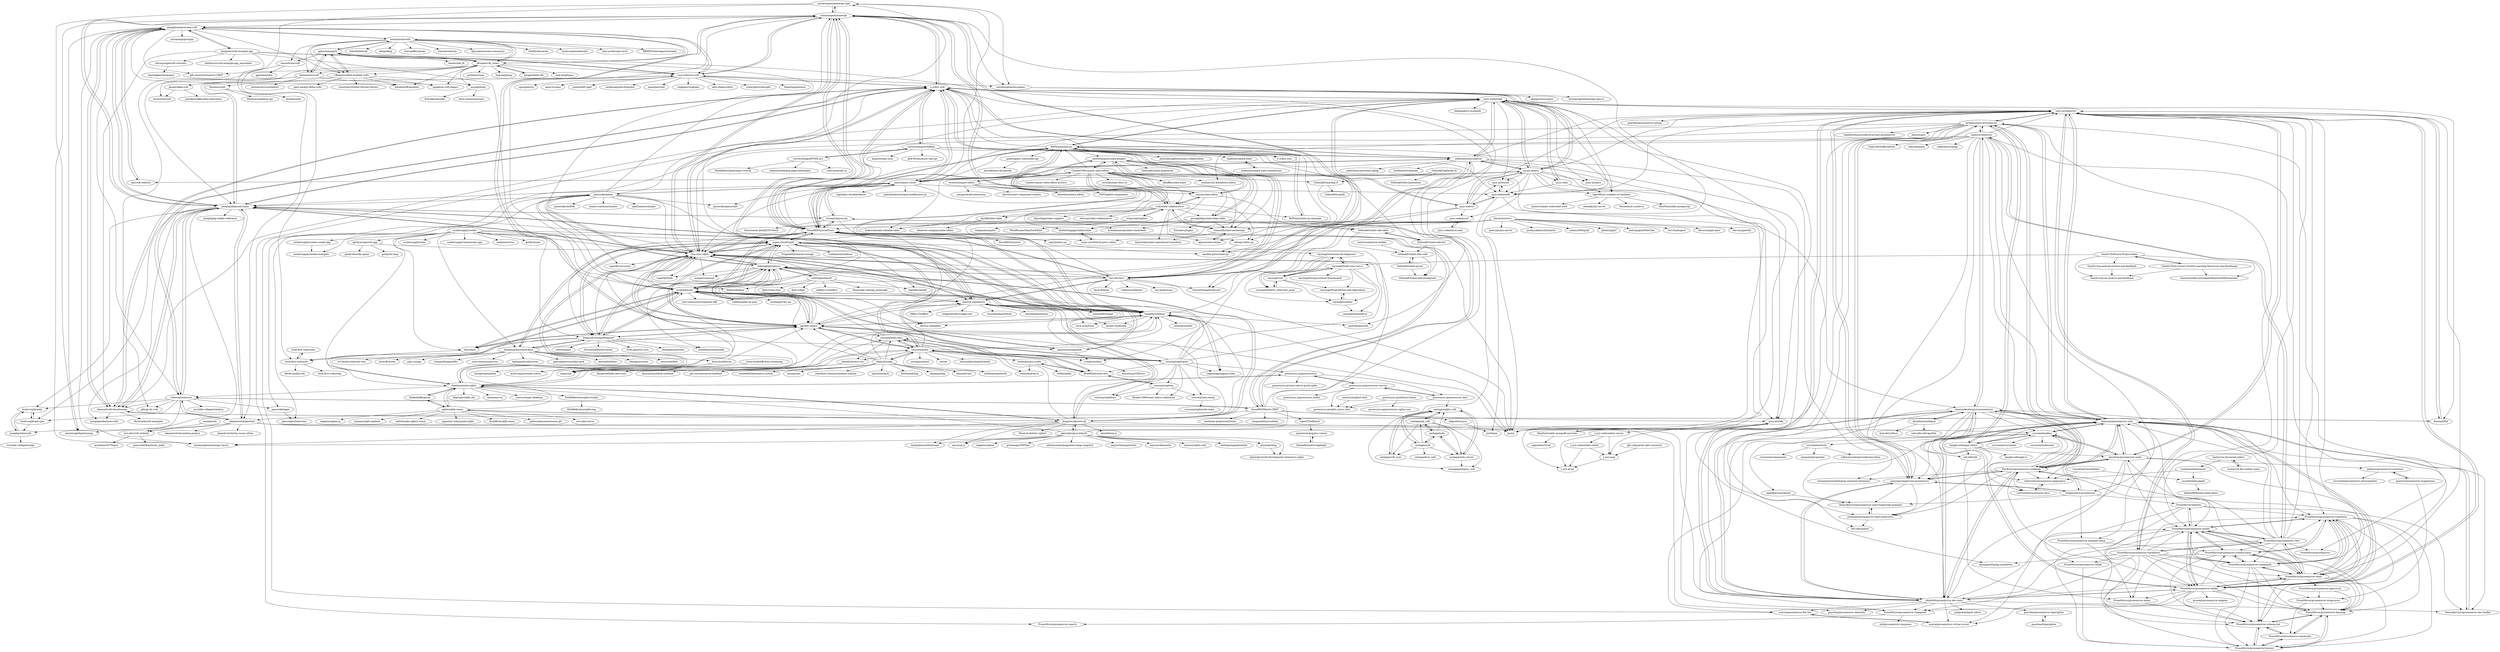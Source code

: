 digraph G {
"local-first-web/state" -> "local-first-web/auth"
"yuzhenmi/taleweaver" -> "usunil0/slate-paged"
"yuzhenmi/taleweaver" -> "todorstoev/prosemirror-pagination"
"remirror/remirror" -> "chanzuckerberg/czi-prosemirror"
"remirror/remirror" -> "outline/rich-markdown-editor" ["e"=1]
"remirror/remirror" -> "ProseMirror/prosemirror" ["e"=1]
"remirror/remirror" -> "ProseMirror/prosemirror-view"
"remirror/remirror" -> "nytimes/react-prosemirror"
"remirror/remirror" -> "atlassian/prosemirror-utils"
"remirror/remirror" -> "yjs/y-prosemirror"
"remirror/remirror" -> "ponymessenger/use-prosemirror"
"remirror/remirror" -> "PierBover/prosemirror-cookbook"
"remirror/remirror" -> "d4rkr00t/prosemirror-dev-tools"
"remirror/remirror" -> "TypeCellOS/BlockNote" ["e"=1]
"remirror/remirror" -> "hubgit/react-prosemirror"
"remirror/remirror" -> "udecode/plate" ["e"=1]
"remirror/remirror" -> "BitPhinix/slate-yjs"
"remirror/remirror" -> "ueberdosis/tiptap" ["e"=1]
"soundcloud/roshi" -> "aphyr/meangirls"
"soundcloud/roshi" -> "CBaquero/delta-enabled-crdts"
"soundcloud/roshi" -> "Netflix/dynomite" ["e"=1]
"soundcloud/roshi" -> "pfrazee/crdt_notes"
"soundcloud/roshi" -> "alangibson/awesome-crdt"
"soundcloud/roshi" -> "neurodrone/crdt"
"soundcloud/roshi" -> "dominictarr/crdt"
"soundcloud/roshi" -> "hashicorp/memberlist" ["e"=1]
"soundcloud/roshi" -> "uber-archive/go-torch" ["e"=1]
"soundcloud/roshi" -> "RBMHTechnology/eventuate" ["e"=1]
"soundcloud/roshi" -> "ledisdb/ledisdb" ["e"=1]
"soundcloud/roshi" -> "oklog/oklog" ["e"=1]
"soundcloud/roshi" -> "travisjeffery/jocko" ["e"=1]
"soundcloud/roshi" -> "statsite/statsite" ["e"=1]
"soundcloud/roshi" -> "dgryski/awesome-consensus" ["e"=1]
"rayning0/build-your-own-x" -> "rayning0/awesome-for-beginners"
"rayning0/build-your-own-x" -> "rayning0/ctci"
"rayning0/build-your-own-x" -> "rayning0/FAANG_interview_prep"
"rayning0/build-your-own-x" -> "rayning0/codility"
"rayning0/build-your-own-x" -> "rayning0/hiring-without-whiteboards"
"rayning0/build-your-own-x" -> "rayning0/ProjectEuler-and-Algorithms"
"rayning0/build-your-own-x" -> "rayning0/eloquent-js"
"yjs/y-prosemirror" -> "d4rkr00t/prosemirror-dev-tools"
"yjs/y-prosemirror" -> "yjs/y-indexeddb"
"yjs/y-prosemirror" -> "ProseMirror/prosemirror-transform"
"yjs/y-prosemirror" -> "ProseMirror/prosemirror-markdown"
"yjs/y-prosemirror" -> "ProseMirror/prosemirror-model"
"yjs/y-prosemirror" -> "guardian/prosemirror-noting"
"yjs/y-prosemirror" -> "benrbray/prosemirror-math"
"yjs/y-prosemirror" -> "ProseMirror/prosemirror-tables"
"yjs/y-prosemirror" -> "atlassian/prosemirror-utils"
"yjs/y-prosemirror" -> "yjs/y-websocket"
"yjs/y-prosemirror" -> "ponymessenger/use-prosemirror"
"yjs/y-prosemirror" -> "nytimes/react-prosemirror"
"yjs/y-prosemirror" -> "ProseMirror/prosemirror-commands"
"yjs/y-prosemirror" -> "ProseMirror/prosemirror-state"
"yjs/y-prosemirror" -> "dmonad/lib0"
"dmonad/lib0" -> "yjs/y-prosemirror"
"dmonad/lib0" -> "dmonad/crdt-benchmarks"
"wowlusitong/re-editor" -> "CannerCMS/canner-slate-editor"
"wowlusitong/re-editor" -> "kanweiwei/easy-editor"
"wowlusitong/re-editor" -> "nossas/slate-editor"
"wowlusitong/re-editor" -> "NSFI/ppfish-components" ["e"=1]
"wowlusitong/re-editor" -> "margox/braft-extensions" ["e"=1]
"wowlusitong/re-editor" -> "dawiwt/react-component-echarts"
"ianstormtaylor/slate-plugins" -> "jasonphillips/slate-deep-table"
"ianstormtaylor/slate-plugins" -> "cudr/slate-collaborative"
"ianstormtaylor/slate-plugins" -> "roast-cms/french-press-editor"
"ianstormtaylor/slate-plugins" -> "nossas/slate-editor"
"ianstormtaylor/slate-plugins" -> "GitbookIO/slate-edit-list"
"ianstormtaylor/slate-plugins" -> "CannerCMS/canner-slate-editor"
"ianstormtaylor/slate-plugins" -> "GitbookIO/slate-hyperprint"
"ianstormtaylor/slate-plugins" -> "humandx/slate-automerge"
"ianstormtaylor/slate-plugins" -> "bkniffler/slate-mate"
"jasonphillips/slate-deep-table" -> "ianstormtaylor/slate-plugins"
"jasonphillips/slate-deep-table" -> "brendancarney/slate-cheatsheet"
"jasonphillips/slate-deep-table" -> "GitbookIO/slate-edit-table"
"jasonphillips/slate-deep-table" -> "Kit/slate-plugins"
"jasonphillips/slate-deep-table" -> "humandx/slate-automerge"
"jasonphillips/slate-deep-table" -> "chatterbugapp/chatterslate"
"qqwee/slate-ottype" -> "humandx/slate-automerge"
"yjs/yjs-demos" -> "yjs/y-webrtc"
"yjs/yjs-demos" -> "yjs/y-websocket"
"yjs/yjs-demos" -> "ueberdosis/hocuspocus"
"yjs/yjs-demos" -> "y-crdt/y-crdt"
"yjs/yjs-demos" -> "yjs/yjs" ["e"=1]
"yjs/yjs-demos" -> "yjs/y-monaco"
"yjs/yjs-demos" -> "jamsocket/y-sweet"
"yjs/yjs-demos" -> "yjs/y-redis"
"yjs/yjs-demos" -> "yjs/y-codemirror"
"yjs/yjs-demos" -> "yjs/y-indexeddb"
"yjs/yjs-demos" -> "ept/crdt-website"
"yjs/yjs-demos" -> "yjs/y-prosemirror"
"yjs/yjs-demos" -> "kapv89/yjs-scalable-ws-backend"
"yjs/yjs-demos" -> "yjs/y-leveldb"
"yjs/yjs-demos" -> "yjs/y-protocols"
"rayning0/awesome-for-beginners" -> "rayning0/build-your-own-x"
"rayning0/awesome-for-beginners" -> "rayning0/ctci"
"rayning0/awesome-for-beginners" -> "rayning0/FAANG_interview_prep"
"rayning0/awesome-for-beginners" -> "rayning0/codility"
"hubgit/react-prosemirror" -> "ponymessenger/use-prosemirror"
"hubgit/react-prosemirror" -> "chanzuckerberg/czi-prosemirror"
"hubgit/react-prosemirror" -> "TeemuKoivisto/prosemirror-react-typescript-example"
"hubgit/react-prosemirror" -> "ProseMirror/prosemirror-example-setup"
"hubgit/react-prosemirror" -> "ProseMirror/website"
"chanzuckerberg/czi-prosemirror" -> "atlassian/prosemirror-utils"
"chanzuckerberg/czi-prosemirror" -> "hubgit/react-prosemirror"
"chanzuckerberg/czi-prosemirror" -> "ProseMirror/prosemirror-tables"
"chanzuckerberg/czi-prosemirror" -> "d4rkr00t/prosemirror-dev-tools"
"chanzuckerberg/czi-prosemirror" -> "remirror/remirror"
"chanzuckerberg/czi-prosemirror" -> "TeemuKoivisto/prosemirror-react-typescript-example"
"chanzuckerberg/czi-prosemirror" -> "nib-edit/nib"
"chanzuckerberg/czi-prosemirror" -> "MO-Movia/licit"
"chanzuckerberg/czi-prosemirror" -> "curvenote/editor"
"chanzuckerberg/czi-prosemirror" -> "ponymessenger/use-prosemirror"
"chanzuckerberg/czi-prosemirror" -> "bytedance/syllepsis"
"chanzuckerberg/czi-prosemirror" -> "PierBover/prosemirror-cookbook"
"chanzuckerberg/czi-prosemirror" -> "appleple/smartblock"
"TeemuKoivisto/prosemirror-react-typescript-example" -> "johnkueh/prosemirror-react-nodeviews"
"ljwagerfield/crdt" -> "pfrazee/crdt_notes"
"atlassian/prosemirror-utils" -> "PierBover/prosemirror-cookbook"
"atlassian/prosemirror-utils" -> "d4rkr00t/prosemirror-dev-tools"
"atlassian/prosemirror-utils" -> "chanzuckerberg/czi-prosemirror"
"atlassian/prosemirror-utils" -> "TeemuKoivisto/prosemirror-dev-toolkit"
"atlassian/prosemirror-utils" -> "ProseMirror/prosemirror-tables"
"atlassian/prosemirror-utils" -> "benrbray/prosemirror-math"
"atlassian/prosemirror-utils" -> "ProseMirror/prosemirror-model"
"atlassian/prosemirror-utils" -> "nytimes/react-prosemirror"
"atlassian/prosemirror-utils" -> "yjs/y-prosemirror"
"atlassian/prosemirror-utils" -> "curvenote/editor"
"atlassian/prosemirror-utils" -> "ProseMirror/prosemirror-state"
"atlassian/prosemirror-utils" -> "ponymessenger/use-prosemirror"
"atlassian/prosemirror-utils" -> "ProseMirror/prosemirror-transform"
"atlassian/prosemirror-utils" -> "ProseMirror/prosemirror-example-setup"
"atlassian/prosemirror-utils" -> "ProseMirror/prosemirror-changeset"
"yjs/y-redis" -> "yjs/y-websocket"
"yjs/y-redis" -> "kapv89/yjs-scalable-ws-backend"
"yjs/y-redis" -> "yjs/y-indexeddb"
"yjs/y-websocket" -> "yjs/y-webrtc"
"yjs/y-websocket" -> "yjs/y-redis"
"yjs/y-websocket" -> "yjs/y-leveldb"
"yjs/y-websocket" -> "yjs/y-protocols"
"yjs/y-websocket" -> "ueberdosis/hocuspocus"
"yjs/y-websocket" -> "yjs/yjs-demos"
"yjs/y-websocket" -> "yjs/y-indexeddb"
"yjs/y-websocket" -> "BitPhinix/slate-yjs"
"yjs/y-websocket" -> "kapv89/yjs-scalable-ws-backend"
"yjs/y-websocket" -> "yjs/y-prosemirror"
"yjs/y-websocket" -> "y-crdt/y-crdt"
"yjs/y-websocket" -> "fadiquader/y-mongodb"
"yjs/y-websocket" -> "dmonad/lib0"
"yjs/y-websocket" -> "yjs/y-monaco"
"yjs/y-websocket" -> "dmonad/crdt-benchmarks"
"phiresky/blog" -> "phiresky/world-development-indicators-sqlite"
"yjs/y-codemirror" -> "yjs/y-codemirror.next"
"guardian/prosemirror-typerighter" -> "guardian/typerighter"
"CannerCMS/canner-slate-editor" -> "nossas/slate-editor"
"CannerCMS/canner-slate-editor" -> "ianstormtaylor/slate-plugins"
"CannerCMS/canner-slate-editor" -> "wowlusitong/re-editor"
"CannerCMS/canner-slate-editor" -> "roast-cms/french-press-editor"
"CannerCMS/canner-slate-editor" -> "chatterbugapp/chatterslate"
"CannerCMS/canner-slate-editor" -> "outline/rich-markdown-editor" ["e"=1]
"CannerCMS/canner-slate-editor" -> "cudr/slate-collaborative"
"CannerCMS/canner-slate-editor" -> "jasonphillips/slate-deep-table"
"CannerCMS/canner-slate-editor" -> "bkniffler/slate-mate"
"CannerCMS/canner-slate-editor" -> "chanzuckerberg/czi-prosemirror"
"CannerCMS/canner-slate-editor" -> "BitPhinix/slate-yjs"
"CannerCMS/canner-slate-editor" -> "humandx/slate-automerge"
"CannerCMS/canner-slate-editor" -> "GitbookIO/markup-it"
"CannerCMS/canner-slate-editor" -> "loveloki/slate-docs-cn"
"CannerCMS/canner-slate-editor" -> "Canner/canner-slate-editor-archive"
"alangibson/awesome-crdt" -> "dmonad/crdt-benchmarks"
"alangibson/awesome-crdt" -> "ept/crdt-website"
"alangibson/awesome-crdt" -> "rust-crdt/rust-crdt"
"alangibson/awesome-crdt" -> "pfrazee/crdt_notes"
"alangibson/awesome-crdt" -> "josephg/diamond-types"
"alangibson/awesome-crdt" -> "ipfs-inactive/research-CRDT" ["e"=1]
"alangibson/awesome-crdt" -> "jlongster/crdt-example-app"
"alangibson/awesome-crdt" -> "automerge/hypermerge" ["e"=1]
"alangibson/awesome-crdt" -> "soundcloud/roshi"
"alangibson/awesome-crdt" -> "AntidoteDB/antidote" ["e"=1]
"alangibson/awesome-crdt" -> "CBaquero/delta-enabled-crdts"
"alangibson/awesome-crdt" -> "automerge/automerge"
"alangibson/awesome-crdt" -> "automerge/pushpin" ["e"=1]
"alangibson/awesome-crdt" -> "automerge/automerge-classic" ["e"=1]
"alangibson/awesome-crdt" -> "redwood/redwood"
"nib-edit/nib" -> "ProseMirror/prosemirror-menu"
"PierBover/prosemirror-cookbook" -> "atlassian/prosemirror-utils"
"PierBover/prosemirror-cookbook" -> "benrbray/prosemirror-math"
"PierBover/prosemirror-cookbook" -> "TeemuKoivisto/prosemirror-dev-toolkit"
"PierBover/prosemirror-cookbook" -> "ponymessenger/use-prosemirror"
"PierBover/prosemirror-cookbook" -> "d4rkr00t/prosemirror-dev-tools"
"PierBover/prosemirror-cookbook" -> "johnkueh/prosemirror-react-nodeviews"
"PierBover/prosemirror-cookbook" -> "nytimes/react-prosemirror"
"PierBover/prosemirror-cookbook" -> "curvenote/editor"
"PierBover/prosemirror-cookbook" -> "sereneinserenade/tiptap-comment-extension" ["e"=1]
"PierBover/prosemirror-cookbook" -> "ProseMirror/prosemirror-tables"
"PierBover/prosemirror-cookbook" -> "todorstoev/prosemirror-pagination"
"PierBover/prosemirror-cookbook" -> "curvenote/prosemirror-docx"
"ProseMirror/prosemirror-changeset" -> "xylk/prosemirror-compress"
"ProseMirror/prosemirror-changeset" -> "ProseMirror/prosemirror-search"
"guardian/typerighter" -> "guardian/prosemirror-typerighter"
"rayning0/ctci" -> "rayning0/codility"
"rayning0/ctci" -> "rayning0/FAANG_interview_prep"
"rayning0/ctci" -> "rayning0/awesome-for-beginners"
"rayning0/ctci" -> "rayning0/build-your-own-x"
"rayning0/ctci" -> "rayning0/ProjectEuler-and-Algorithms"
"dmonad/crdt-benchmarks" -> "y-crdt/y-crdt"
"dmonad/crdt-benchmarks" -> "josephg/reference-crdts"
"dmonad/crdt-benchmarks" -> "alangibson/awesome-crdt"
"dmonad/crdt-benchmarks" -> "dmonad/lib0"
"dmonad/crdt-benchmarks" -> "josephg/diamond-types"
"dmonad/crdt-benchmarks" -> "Horusiath/crdt-examples"
"yjs/y-protocols" -> "yjs/y-indexeddb"
"chatterbugapp/chatterslate" -> "roast-cms/french-press-editor"
"ianstormtaylor/is-hotkey" -> "GitbookIO/slate-edit-code"
"humandx/slate-automerge" -> "cudr/slate-collaborative"
"humandx/slate-automerge" -> "qqwee/slate-ottype"
"humandx/slate-automerge" -> "Immortalin/slate-operational-transform"
"ProseMirror/prosemirror-gapcursor" -> "ProseMirror/prosemirror-dropcursor"
"ProseMirror/prosemirror-gapcursor" -> "ProseMirror/prosemirror-keymap"
"quartzy/prosemirror-suggestions" -> "joelewis/prosemirror-mentions"
"quartzy/prosemirror-suggestions" -> "ProseMirror/prosemirror-dropcursor"
"roast-cms/french-press-editor" -> "chatterbugapp/chatterslate"
"joelewis/prosemirror-mentions" -> "quartzy/prosemirror-suggestions"
"joelewis/prosemirror-mentions" -> "curvenote/prosemirror-autocomplete"
"rayning0/ProjectEuler-and-Algorithms" -> "rayning0/codility"
"BitPhinix/slate-yjs" -> "cudr/slate-collaborative"
"BitPhinix/slate-yjs" -> "BitPhinix/slate-yjs-example"
"BitPhinix/slate-yjs" -> "humandx/slate-automerge"
"BitPhinix/slate-yjs" -> "lqs469/slate-table"
"BitPhinix/slate-yjs" -> "yjs/y-websocket"
"BitPhinix/slate-yjs" -> "ueberdosis/hocuspocus"
"BitPhinix/slate-yjs" -> "bokuweb/slate-editable-table"
"BitPhinix/slate-yjs" -> "qqwee/slate-ottype"
"BitPhinix/slate-yjs" -> "hanford/remark-slate"
"BitPhinix/slate-yjs" -> "YousefED/SyncedStore"
"BitPhinix/slate-yjs" -> "ianstormtaylor/slate-plugins"
"BitPhinix/slate-yjs" -> "pubuzhixing8/awesome-collaboration"
"BitPhinix/slate-yjs" -> "y-crdt/y-crdt"
"BitPhinix/slate-yjs" -> "gaberogan/y-websocket-api"
"BitPhinix/slate-yjs" -> "kapv89/yjs-scalable-ws-backend"
"automerge/automerge" -> "yjs/yjs" ["e"=1]
"automerge/automerge" -> "y-crdt/y-crdt"
"automerge/automerge" -> "vlcn-io/cr-sqlite"
"automerge/automerge" -> "josephg/diamond-types"
"automerge/automerge" -> "automerge/automerge-classic" ["e"=1]
"automerge/automerge" -> "loro-dev/loro"
"automerge/automerge" -> "automerge/automerge-repo"
"automerge/automerge" -> "electric-sql/electric"
"automerge/automerge" -> "tinyplex/tinybase"
"automerge/automerge" -> "rust-crdt/rust-crdt"
"automerge/automerge" -> "YousefED/SyncedStore"
"automerge/automerge" -> "automerge/autosurgeon"
"automerge/automerge" -> "evoluhq/evolu"
"automerge/automerge" -> "garden-co/jazz"
"automerge/automerge" -> "alangibson/awesome-crdt"
"jlongster/crdt-example-app" -> "clintharris/crdt-example-app_annotated"
"jlongster/crdt-example-app" -> "siliconjungle/crdt-tutorials"
"jlongster/crdt-example-app" -> "alangibson/awesome-crdt"
"jlongster/crdt-example-app" -> "cachapa/crdt"
"jlongster/crdt-example-app" -> "vlcn-io/cr-sqlite"
"jlongster/crdt-example-app" -> "dmonad/crdt-benchmarks"
"jlongster/crdt-example-app" -> "evoluhq/evolu"
"jlongster/crdt-example-app" -> "inkandswitch/peritext"
"jlongster/crdt-example-app" -> "pfrazee/crdt_notes"
"todorstoev/prosemirror-pagination" -> "curvenote/prosemirror-docx"
"benrbray/prosemirror-math" -> "curvenote/editor"
"benrbray/prosemirror-math" -> "atlassian/prosemirror-utils"
"benrbray/prosemirror-math" -> "PierBover/prosemirror-cookbook"
"benrbray/prosemirror-math" -> "yjs/y-prosemirror"
"benrbray/prosemirror-math" -> "ProseMirror/prosemirror-model"
"benrbray/prosemirror-math" -> "todorstoev/prosemirror-pagination"
"benrbray/prosemirror-math" -> "joelewis/prosemirror-mentions"
"benrbray/prosemirror-math" -> "ocavue/prosemirror-virtual-cursor"
"benrbray/prosemirror-math" -> "ProseMirror/prosemirror-tables"
"benrbray/prosemirror-math" -> "d4rkr00t/prosemirror-dev-tools"
"redwood/redwood" -> "josephg/diamond-types"
"redwood/redwood" -> "braid-org/braidjs"
"redwood/redwood" -> "josephg/statecraft"
"redwood/redwood" -> "braid-org/braid-spec"
"redwood/redwood" -> "invisible-college/statebus"
"redwood/redwood" -> "y-crdt/y-crdt"
"redwood/redwood" -> "ipfs/go-ds-crdt" ["e"=1]
"redwood/redwood" -> "dmonad/crdt-benchmarks"
"redwood/redwood" -> "inkandswitch/peritext"
"redwood/redwood" -> "jamsocket/aper"
"redwood/redwood" -> "YousefED/Matrix-CRDT"
"GitbookIO/gitbook-cli" -> "GitbookIO/documentation"
"GitbookIO/gitbook-cli" -> "GitbookIO/markup-it"
"pfrazee/crdt_notes" -> "ljwagerfield/crdt"
"pfrazee/crdt_notes" -> "aphyr/meangirls"
"pfrazee/crdt_notes" -> "CBaquero/delta-enabled-crdts"
"pfrazee/crdt_notes" -> "alangibson/awesome-crdt"
"pfrazee/crdt_notes" -> "soundcloud/roshi"
"pfrazee/crdt_notes" -> "asonge/loom"
"pfrazee/crdt_notes" -> "google/ot-crdt-papers"
"pfrazee/crdt_notes" -> "lasp-lang/types" ["e"=1]
"pfrazee/crdt_notes" -> "josephg/diamond-types"
"pfrazee/crdt_notes" -> "gritzko/swarm" ["e"=1]
"pfrazee/crdt_notes" -> "AntidoteDB/antidote" ["e"=1]
"pfrazee/crdt_notes" -> "lasp-lang/lasp" ["e"=1]
"pfrazee/crdt_notes" -> "dominictarr/crdt"
"pfrazee/crdt_notes" -> "ipfs-inactive/research-CRDT" ["e"=1]
"pfrazee/crdt_notes" -> "rust-crdt/rust-crdt"
"josephg/diamond-types" -> "y-crdt/y-crdt"
"josephg/diamond-types" -> "redwood/redwood"
"josephg/diamond-types" -> "rust-crdt/rust-crdt"
"josephg/diamond-types" -> "automerge/automerge"
"josephg/diamond-types" -> "loro-dev/loro"
"josephg/diamond-types" -> "dmonad/crdt-benchmarks"
"josephg/diamond-types" -> "vlcn-io/cr-sqlite"
"josephg/diamond-types" -> "streamich/json-joy"
"josephg/diamond-types" -> "loro-dev/crdt-richtext"
"josephg/diamond-types" -> "alangibson/awesome-crdt"
"josephg/diamond-types" -> "josephg/reference-crdts"
"josephg/diamond-types" -> "braid-org/braidjs"
"josephg/diamond-types" -> "josephg/eg-walker-reference"
"josephg/diamond-types" -> "inkandswitch/peritext"
"josephg/diamond-types" -> "braid-org/braid-spec"
"streamich/json-joy" -> "josephg/diamond-types"
"streamich/json-joy" -> "YousefED/SyncedStore"
"streamich/json-joy" -> "jamsocket/y-sweet"
"streamich/json-joy" -> "YousefED/Matrix-CRDT"
"streamich/json-joy" -> "Starcounter-Jack/JSON-Patch" ["e"=1]
"streamich/json-joy" -> "sep2/immer-yjs"
"y-crdt/y-crdt" -> "josephg/diamond-types"
"y-crdt/y-crdt" -> "rust-crdt/rust-crdt"
"y-crdt/y-crdt" -> "y-crdt/y-octo"
"y-crdt/y-crdt" -> "dmonad/crdt-benchmarks"
"y-crdt/y-crdt" -> "automerge/automerge"
"y-crdt/y-crdt" -> "jamsocket/y-sweet"
"y-crdt/y-crdt" -> "toeverything/OctoBase"
"y-crdt/y-crdt" -> "yjs/y-websocket"
"y-crdt/y-crdt" -> "yjs/yjs-demos"
"y-crdt/y-crdt" -> "loro-dev/loro"
"y-crdt/y-crdt" -> "vlcn-io/cr-sqlite"
"y-crdt/y-crdt" -> "redwood/redwood"
"y-crdt/y-crdt" -> "ueberdosis/hocuspocus"
"y-crdt/y-crdt" -> "yjs/yjs" ["e"=1]
"y-crdt/y-crdt" -> "YousefED/SyncedStore"
"motla/vue-file-toolbar-menu" -> "motla/vue-document-editor"
"CBaquero/delta-enabled-crdts" -> "peer-base/js-delta-crdts" ["e"=1]
"CBaquero/delta-enabled-crdts" -> "asonge/loom"
"CBaquero/delta-enabled-crdts" -> "aphyr/meangirls"
"CBaquero/delta-enabled-crdts" -> "fthomas/crjdt"
"CBaquero/delta-enabled-crdts" -> "google/ot-crdt-papers"
"CBaquero/delta-enabled-crdts" -> "AntidoteDB/antidote" ["e"=1]
"CBaquero/delta-enabled-crdts" -> "ricardobcl/Dotted-Version-Vectors" ["e"=1]
"asonge/loom" -> "fishcakez/sbroker" ["e"=1]
"asonge/loom" -> "elixir-ecto/connection" ["e"=1]
"cudr/slate-collaborative" -> "humandx/slate-automerge"
"cudr/slate-collaborative" -> "BitPhinix/slate-yjs"
"cudr/slate-collaborative" -> "qqwee/slate-ottype"
"cudr/slate-collaborative" -> "bokuweb/slate-editable-table"
"cudr/slate-collaborative" -> "BitPhinix/slate-yjs-example"
"cudr/slate-collaborative" -> "ianstormtaylor/slate-plugins"
"cudr/slate-collaborative" -> "Immortalin/slate-operational-transform"
"cudr/slate-collaborative" -> "lqs469/slate-table"
"cudr/slate-collaborative" -> "wleroux/slate-collaborative"
"cudr/slate-collaborative" -> "objectlegal/slate-snippets"
"cudr/slate-collaborative" -> "nossas/slate-editor"
"cudr/slate-collaborative" -> "jasonphillips/slate-deep-table"
"cudr/slate-collaborative" -> "ctripcorp/tripdocs"
"cachapa/crdt" -> "cachapa/tudo"
"cachapa/crdt" -> "cachapa/sql_crdt"
"cachapa/crdt" -> "cachapa/hive_crdt"
"cachapa/crdt" -> "cachapa/sqlite_crdt"
"cachapa/crdt" -> "cachapa/crdt_sync"
"cachapa/crdt" -> "cachapa/tudo_server"
"braid-org/braidjs" -> "braid-org/braid-spec"
"braid-org/braidjs" -> "josephg/statecraft"
"bangle-io/banger-editor" -> "curvenote/editor"
"bangle-io/banger-editor" -> "atlassian/prosemirror-utils"
"bangle-io/banger-editor" -> "bangle-io/bangle-io" ["e"=1]
"bangle-io/banger-editor" -> "nytimes/react-prosemirror"
"bangle-io/banger-editor" -> "benrbray/prosemirror-math"
"bangle-io/banger-editor" -> "johnkueh/prosemirror-react-nodeviews"
"bangle-io/banger-editor" -> "nib-edit/nib"
"ept/crdt-website" -> "alangibson/awesome-crdt"
"local-first-web/auth" -> "local-first-web/relay"
"local-first-web/auth" -> "local-first-web/state"
"local-first-web/auth" -> "HerbCaudill/crdx"
"ponymessenger/use-prosemirror" -> "hubgit/react-prosemirror"
"ponymessenger/use-prosemirror" -> "TeemuKoivisto/prosemirror-react-typescript-example"
"ponymessenger/use-prosemirror" -> "johnkueh/prosemirror-react-nodeviews"
"ponymessenger/use-prosemirror" -> "PierBover/prosemirror-cookbook"
"ponymessenger/use-prosemirror" -> "nytimes/react-prosemirror"
"ponymessenger/use-prosemirror" -> "d4rkr00t/prosemirror-dev-tools"
"ponymessenger/use-prosemirror" -> "yjs/y-prosemirror"
"ponymessenger/use-prosemirror" -> "atlassian/prosemirror-utils"
"motla/vue-document-editor" -> "motla/vue-file-toolbar-menu"
"motla/vue-document-editor" -> "yuzhenmi/taleweaver"
"braid-org/braid-spec" -> "braid-org/braidjs"
"braid-org/braid-spec" -> "josephg/statecraft"
"rocicorp/replicache" -> "rocicorp/mono"
"rocicorp/replicache" -> "rocicorp/repliear"
"rocicorp/replicache" -> "Braden1996/react-native-replicache"
"rocicorp/replicache" -> "rocicorp/todo-nextjs"
"rocicorp/replicache" -> "powersync-ja/powersync-js"
"rocicorp/replicache" -> "garden-co/jazz"
"rocicorp/replicache" -> "aspen-cloud/triplit"
"rocicorp/replicache" -> "evoluhq/evolu"
"rocicorp/replicache" -> "tinyplex/tinybase"
"rocicorp/replicache" -> "electric-sql/electric"
"rocicorp/replicache" -> "BriefHQ/drizzle-zero"
"rocicorp/replicache" -> "rocicorp/replidraw"
"rocicorp/replicache" -> "rocicorp/hello-zero"
"rocicorp/replicache" -> "vlcn-io/cr-sqlite"
"rocicorp/replicache" -> "LegendApp/legend-state" ["e"=1]
"appleple/smartblock" -> "TeemuKoivisto/prosemirror-react-typescript-example"
"johnkueh/prosemirror-react-nodeviews" -> "TeemuKoivisto/prosemirror-react-typescript-example"
"johnkueh/prosemirror-react-nodeviews" -> "MO-Movia/licit"
"lqs469/slate-table" -> "bokuweb/slate-editable-table"
"lqs469/slate-table" -> "whatever-company/slate-tables"
"simolus3/sqlite3.dart" -> "powersync-ja/sqlite_async.dart"
"objectlegal/slate-snippets" -> "brendancarney/slate-cheatsheet"
"hanford/remark-slate" -> "inokawa/remark-slate-transformer"
"BitPhinix/slate-yjs-example" -> "BitPhinix/slate-yjs"
"inokawa/remark-slate-transformer" -> "hanford/remark-slate"
"phiresky/sql.js-httpvfs" -> "jlongster/absurd-sql"
"phiresky/sql.js-httpvfs" -> "benbjohnson/litestream" ["e"=1]
"phiresky/sql.js-httpvfs" -> "sql-js/sql.js" ["e"=1]
"phiresky/sql.js-httpvfs" -> "phiresky/blog"
"phiresky/sql.js-httpvfs" -> "rhashimoto/wa-sqlite"
"phiresky/sql.js-httpvfs" -> "nalgeon/sqlean" ["e"=1]
"phiresky/sql.js-httpvfs" -> "protomaps/PMTiles" ["e"=1]
"phiresky/sql.js-httpvfs" -> "vlcn-io/cr-sqlite"
"phiresky/sql.js-httpvfs" -> "adriancooney/puppeteer-heap-snapshot" ["e"=1]
"phiresky/sql.js-httpvfs" -> "jupyterlite/jupyterlite" ["e"=1]
"phiresky/sql.js-httpvfs" -> "simonw/datasette" ["e"=1]
"phiresky/sql.js-httpvfs" -> "phiresky/world-development-indicators-sqlite"
"phiresky/sql.js-httpvfs" -> "simonw/sqlite-utils" ["e"=1]
"phiresky/sql.js-httpvfs" -> "automerge/automerge-classic" ["e"=1]
"phiresky/sql.js-httpvfs" -> "onthegomap/planetiler" ["e"=1]
"YousefED/SyncedStore" -> "YousefED/Matrix-CRDT"
"YousefED/SyncedStore" -> "ueberdosis/hocuspocus"
"YousefED/SyncedStore" -> "vlcn-io/cr-sqlite"
"YousefED/SyncedStore" -> "valtiojs/valtio-yjs"
"YousefED/SyncedStore" -> "BitPhinix/slate-yjs"
"YousefED/SyncedStore" -> "yjs/yjs" ["e"=1]
"YousefED/SyncedStore" -> "tinyplex/tinybase"
"YousefED/SyncedStore" -> "y-crdt/y-crdt"
"YousefED/SyncedStore" -> "evoluhq/evolu"
"YousefED/SyncedStore" -> "jamsocket/y-sweet"
"YousefED/SyncedStore" -> "yjs/y-websocket"
"YousefED/SyncedStore" -> "automerge/automerge"
"YousefED/SyncedStore" -> "streamich/json-joy"
"YousefED/SyncedStore" -> "YousefED/reactive"
"YousefED/SyncedStore" -> "aspen-cloud/triplit"
"dmotz/trystero" -> "jeremyckahn/chitchatter" ["e"=1]
"dmotz/trystero" -> "subins2000/p2pt" ["e"=1]
"dmotz/trystero" -> "gfodor/p2pcf" ["e"=1]
"dmotz/trystero" -> "molvqingtai/WebChat" ["e"=1]
"dmotz/trystero" -> "chr15m/bugout" ["e"=1]
"dmotz/trystero" -> "tinyplex/tinybase"
"dmotz/trystero" -> "feross/simple-peer" ["e"=1]
"dmotz/trystero" -> "dao-xyz/peerbit"
"dmotz/trystero" -> "evoluhq/evolu"
"dmotz/trystero" -> "vlcn-io/cr-sqlite"
"dmotz/trystero" -> "fireproof-storage/fireproof"
"dmotz/trystero" -> "YousefED/SyncedStore"
"dmotz/trystero" -> "garden-co/jazz"
"dmotz/trystero" -> "a-type/verdant"
"dmotz/trystero" -> "peers/peerjs-server" ["e"=1]
"ueberdosis/hocuspocus" -> "yjs/y-websocket"
"ueberdosis/hocuspocus" -> "YousefED/SyncedStore"
"ueberdosis/hocuspocus" -> "yjs/yjs-demos"
"ueberdosis/hocuspocus" -> "BitPhinix/slate-yjs"
"ueberdosis/hocuspocus" -> "yjs/yjs" ["e"=1]
"ueberdosis/hocuspocus" -> "y-crdt/y-crdt"
"ueberdosis/hocuspocus" -> "jamsocket/y-sweet"
"ueberdosis/hocuspocus" -> "ueberdosis/awesome-tiptap" ["e"=1]
"ueberdosis/hocuspocus" -> "yjs/y-prosemirror"
"ueberdosis/hocuspocus" -> "sereneinserenade/tiptap-comment-extension" ["e"=1]
"ueberdosis/hocuspocus" -> "toeverything/blocksuite" ["e"=1]
"ueberdosis/hocuspocus" -> "liveblocks/liveblocks" ["e"=1]
"ueberdosis/hocuspocus" -> "loro-dev/loro"
"ueberdosis/hocuspocus" -> "aguingand/tiptap-markdown" ["e"=1]
"ueberdosis/hocuspocus" -> "partykit/partykit" ["e"=1]
"rhashimoto/wa-sqlite" -> "sqlite/sqlite-wasm"
"rhashimoto/wa-sqlite" -> "vlcn-io/cr-sqlite"
"rhashimoto/wa-sqlite" -> "DallasHoff/sqlocal"
"rhashimoto/wa-sqlite" -> "jlongster/absurd-sql"
"rhashimoto/wa-sqlite" -> "evoluhq/evolu"
"rhashimoto/wa-sqlite" -> "powersync-ja/powersync-js"
"rhashimoto/wa-sqlite" -> "ccorcos/tuple-database" ["e"=1]
"rhashimoto/wa-sqlite" -> "WebReflection/sqlite-worker"
"rhashimoto/wa-sqlite" -> "tinyplex/tinybase"
"rhashimoto/wa-sqlite" -> "rocicorp/hello-zero"
"rhashimoto/wa-sqlite" -> "rocicorp/mono"
"rhashimoto/wa-sqlite" -> "SkipLabs/skdb_old"
"rhashimoto/wa-sqlite" -> "orbitinghail/sqlsync"
"rhashimoto/wa-sqlite" -> "tantaraio/voy" ["e"=1]
"rhashimoto/wa-sqlite" -> "redwood/redwood"
"jlongster/absurd-sql" -> "rhashimoto/wa-sqlite"
"jlongster/absurd-sql" -> "vlcn-io/cr-sqlite"
"jlongster/absurd-sql" -> "phiresky/sql.js-httpvfs"
"jlongster/absurd-sql" -> "sql-js/sql.js" ["e"=1]
"jlongster/absurd-sql" -> "automerge/automerge-classic" ["e"=1]
"jlongster/absurd-sql" -> "electric-sql/electric"
"jlongster/absurd-sql" -> "orbitinghail/sqlsync"
"jlongster/absurd-sql" -> "benbjohnson/litestream" ["e"=1]
"jlongster/absurd-sql" -> "yjs/yjs" ["e"=1]
"jlongster/absurd-sql" -> "sqlite/sqlite-wasm"
"jlongster/absurd-sql" -> "tinyplex/tinybase"
"jlongster/absurd-sql" -> "dexie/Dexie.js" ["e"=1]
"jlongster/absurd-sql" -> "evoluhq/evolu"
"jlongster/absurd-sql" -> "WiseLibs/better-sqlite3" ["e"=1]
"jlongster/absurd-sql" -> "josephg/diamond-types"
"jamsocket/aper" -> "jamsocket/stateroom"
"yjs/y-webrtc" -> "yjs/y-indexeddb"
"yjs/y-webrtc" -> "yjs/y-websocket"
"yjs/y-webrtc" -> "yjs/yjs-demos"
"yjs/y-webrtc" -> "yjs/y-codemirror"
"yjs/y-webrtc" -> "tandem-pt/zustand-yjs"
"yjs/y-webrtc" -> "yjs/y-prosemirror"
"yjs/y-webrtc" -> "yjs/y-protocols"
"yjs/y-webrtc" -> "valtiojs/valtio-yjs"
"TeemuKoivisto/prosemirror-dev-toolkit" -> "atlassian/prosemirror-utils"
"valtiojs/valtio-yjs" -> "tandem-pt/zustand-yjs"
"cachapa/tudo" -> "cachapa/tudo_server"
"cachapa/tudo" -> "cachapa/crdt"
"cachapa/tudo" -> "cachapa/sql_crdt"
"cachapa/tudo" -> "cachapa/sqlite_crdt"
"toger5/TheBoard" -> "opentower/populus-viewer"
"bytedance/syllepsis" -> "byte-ferry/ferry"
"bytedance/syllepsis" -> "chanzuckerberg/czi-prosemirror"
"bytedance/syllepsis" -> "web-infra-dev/garfish" ["e"=1]
"dxos/dxos" -> "evoluhq/evolu"
"dxos/dxos" -> "garden-co/jazz"
"dxos/dxos" -> "local-first-web/auth"
"usunil0/slate-paged" -> "daibin0809/slate-table-demo"
"aphyr/meangirls" -> "CBaquero/delta-enabled-crdts"
"aphyr/meangirls" -> "neurodrone/crdt"
"aphyr/meangirls" -> "soundcloud/roshi"
"aphyr/meangirls" -> "pfrazee/crdt_notes"
"aphyr/meangirls" -> "dominictarr/crdt"
"aphyr/meangirls" -> "rust-crdt/rust-crdt"
"aphyr/meangirls" -> "basho/riak_dt" ["e"=1]
"WebReflection/sqlite-worker" -> "WebReflection/sqlite-tag"
"yjs/y-codemirror.next" -> "yjs/y-codemirror"
"curvenote/editor" -> "curvenote/prosemirror-docx"
"curvenote/editor" -> "benrbray/prosemirror-math"
"curvenote/editor" -> "todorstoev/prosemirror-pagination"
"curvenote/editor" -> "curvenote/article"
"curvenote/editor" -> "curvenote/curvenote"
"curvenote/editor" -> "curvenote/sidenotes"
"curvenote/editor" -> "ocavue/prosemirror-flat-list"
"curvenote/editor" -> "atlassian/prosemirror-utils"
"curvenote/editor" -> "bangle-io/banger-editor"
"inkandswitch/peritext" -> "d4rkr00t/prosemirror-dev-tools"
"inkandswitch/peritext" -> "inkandswitch/cambria-project" ["e"=1]
"inkandswitch/peritext" -> "curvenote/editor"
"inkandswitch/peritext" -> "loro-dev/crdt-richtext"
"inkandswitch/peritext" -> "inkandswitch/tiny-essay-editor"
"inkandswitch/peritext" -> "redwood/redwood"
"inkandswitch/peritext" -> "guardian/prosemirror-elements"
"inkandswitch/peritext" -> "automerge/hypermerge" ["e"=1]
"inkandswitch/peritext" -> "josephg/diamond-types"
"kapv89/yjs-scalable-ws-backend" -> "closeally/yjs-server"
"kapv89/yjs-scalable-ws-backend" -> "TexteaInc/y-socket.io"
"kapv89/yjs-scalable-ws-backend" -> "MaxNoetzold/y-postgresql"
"kapv89/yjs-scalable-ws-backend" -> "raineorshine/y-websocket-auth"
"neurodrone/crdt" -> "ipfs/go-ds-crdt" ["e"=1]
"neurodrone/crdt" -> "gpestana/rdoc"
"opentower/populus-viewer" -> "DanilaFe/matrix-highlight"
"gaberogan/y-websocket-api" -> "hesselbom/y-dynamodb"
"curvenote/prosemirror-docx" -> "todorstoev/prosemirror-pagination"
"tinyplex/tinybase" -> "electric-sql/electric"
"tinyplex/tinybase" -> "vlcn-io/cr-sqlite"
"tinyplex/tinybase" -> "LegendApp/legend-state" ["e"=1]
"tinyplex/tinybase" -> "garden-co/jazz"
"tinyplex/tinybase" -> "evoluhq/evolu"
"tinyplex/tinybase" -> "partykit/partykit" ["e"=1]
"tinyplex/tinybase" -> "aspen-cloud/triplit"
"tinyplex/tinybase" -> "electric-sql/pglite" ["e"=1]
"tinyplex/tinybase" -> "automerge/automerge"
"tinyplex/tinybase" -> "lucia-auth/lucia" ["e"=1]
"tinyplex/tinybase" -> "remeda/remeda" ["e"=1]
"tinyplex/tinybase" -> "YousefED/SyncedStore"
"tinyplex/tinybase" -> "onejs/one" ["e"=1]
"tinyplex/tinybase" -> "yjs/yjs" ["e"=1]
"tinyplex/tinybase" -> "kysely-org/kysely" ["e"=1]
"automerge/automerge-repo" -> "local-first-web/auth"
"automerge/automerge-repo" -> "automerge/automerge"
"automerge/automerge-repo" -> "automerge/autosurgeon"
"automerge/automerge-repo" -> "automerge/hypermerge" ["e"=1]
"electric-sql/electric" -> "electric-sql/pglite" ["e"=1]
"electric-sql/electric" -> "vlcn-io/cr-sqlite"
"electric-sql/electric" -> "tinyplex/tinybase"
"electric-sql/electric" -> "aspen-cloud/triplit"
"electric-sql/electric" -> "Effect-TS/effect" ["e"=1]
"electric-sql/electric" -> "yjs/yjs" ["e"=1]
"electric-sql/electric" -> "instantdb/instant" ["e"=1]
"electric-sql/electric" -> "triggerdotdev/trigger.dev" ["e"=1]
"electric-sql/electric" -> "lucia-auth/lucia" ["e"=1]
"electric-sql/electric" -> "automerge/automerge"
"electric-sql/electric" -> "kysely-org/kysely" ["e"=1]
"electric-sql/electric" -> "tursodatabase/libsql" ["e"=1]
"electric-sql/electric" -> "neondatabase/neon" ["e"=1]
"electric-sql/electric" -> "evoluhq/evolu"
"electric-sql/electric" -> "loro-dev/loro"
"Gear61/Software-Project-Ideas" -> "Gear61/Tech-Career-Growth-Learning-Resources-And-Roadmaps"
"Gear61/Software-Project-Ideas" -> "tamalchowdhury/LinkedinReactionPollGenerator"
"Gear61/Software-Project-Ideas" -> "Gear61/tcg-android-archive-and-feedback"
"Gear61/Software-Project-Ideas" -> "rayning0/build-your-own-x"
"Gear61/Software-Project-Ideas" -> "Gear61/tcg-ios-archive-and-feedback"
"jamsocket/plane" -> "jamsocket/y-sweet"
"jamsocket/plane" -> "jamsocket/driftdb" ["e"=1]
"jamsocket/plane" -> "jamsocket/aper"
"jamsocket/plane" -> "superfly/corrosion" ["e"=1]
"jamsocket/plane" -> "orbitinghail/sqlsync"
"jamsocket/plane" -> "vlcn-io/cr-sqlite"
"jamsocket/plane" -> "jamsocket/stateroom"
"jamsocket/plane" -> "lunatic-solutions/lunatic" ["e"=1]
"jamsocket/plane" -> "y-crdt/y-crdt"
"jamsocket/plane" -> "jamsocket/jamsocket"
"jamsocket/plane" -> "feldera/feldera" ["e"=1]
"jamsocket/plane" -> "josephg/diamond-types"
"jamsocket/plane" -> "spinframework/spin" ["e"=1]
"jamsocket/plane" -> "automerge/automerge"
"jamsocket/plane" -> "slatedb/slatedb" ["e"=1]
"Gear61/Tech-Career-Growth-Learning-Resources-And-Roadmaps" -> "Gear61/Software-Project-Ideas"
"Gear61/Tech-Career-Growth-Learning-Resources-And-Roadmaps" -> "tamalchowdhury/LinkedinReactionPollGenerator"
"Gear61/Tech-Career-Growth-Learning-Resources-And-Roadmaps" -> "Gear61/tcg-ios-archive-and-feedback"
"Gear61/tcg-android-archive-and-feedback" -> "Gear61/tcg-ios-archive-and-feedback"
"YousefED/Matrix-CRDT" -> "YousefED/SyncedStore"
"YousefED/Matrix-CRDT" -> "nikgraf/secsync"
"YousefED/Matrix-CRDT" -> "composablesys/collabs"
"YousefED/Matrix-CRDT" -> "toger5/TheBoard"
"YousefED/Matrix-CRDT" -> "redwood/redwood"
"YousefED/Matrix-CRDT" -> "streamich/json-joy"
"YousefED/Matrix-CRDT" -> "earthstar-project/earthstar" ["e"=1]
"YousefED/Matrix-CRDT" -> "y-crdt/y-crdt"
"YousefED/Matrix-CRDT" -> "yjs/y-leveldb"
"YousefED/Matrix-CRDT" -> "inkandswitch/peritext"
"ProseMirror/website" -> "ProseMirror/prosemirror-collab"
"ProseMirror/website" -> "ProseMirror/prosemirror-model"
"ProseMirror/website" -> "ProseMirror/prosemirror-transform"
"ProseMirror/website" -> "ProseMirror/prosemirror-state"
"ProseMirror/website" -> "ProseMirror/prosemirror-schema-list"
"nikgraf/secsync" -> "yjs/titanic"
"dominictarr/crdt" -> "dominictarr/scuttlebutt" ["e"=1]
"dominictarr/crdt" -> "ericmoritz/crdt"
"dominictarr/crdt" -> "aphyr/meangirls"
"dominictarr/crdt" -> "jboner/akka-crdt"
"dominictarr/crdt" -> "google/ot-crdt-papers"
"yjs/y-indexeddb" -> "yjs/y-protocols"
"yjs/y-indexeddb" -> "yjs/y-webrtc"
"yjs/y-indexeddb" -> "yjs/y-leveldb"
"yjs/y-indexeddb" -> "yjs/titanic"
"rocicorp/repliear" -> "rocicorp/todo-nextjs"
"rocicorp/repliear" -> "rocicorp/replidraw"
"rocicorp/repliear" -> "BriefHQ/drizzle-zero"
"rocicorp/repliear" -> "Braden1996/react-native-replicache"
"sep2/immer-yjs" -> "tandem-pt/zustand-yjs"
"rocicorp/todo-nextjs" -> "rocicorp/replicache-react"
"DanilaFe/matrix-highlight" -> "opentower/populus-viewer"
"y-js/y-websockets-client" -> "y-js/y-array"
"y-js/y-websockets-client" -> "y-js/y-map"
"y-js/y-websockets-server" -> "y-js/y-websockets-client"
"y-js/y-websockets-server" -> "y-js/y-array"
"y-js/y-websockets-server" -> "y-js/y-map"
"y-js/y-map" -> "y-js/y-array"
"rayning0/FAANG_interview_prep" -> "rayning0/ctci"
"rust-crdt/rust-crdt" -> "y-crdt/y-crdt"
"rust-crdt/rust-crdt" -> "josephg/diamond-types"
"rust-crdt/rust-crdt" -> "alex-shapiro/ditto" ["e"=1]
"rust-crdt/rust-crdt" -> "aphyr/meangirls"
"rust-crdt/rust-crdt" -> "stateright/stateright" ["e"=1]
"rust-crdt/rust-crdt" -> "automerge/autosurgeon"
"rust-crdt/rust-crdt" -> "alangibson/awesome-crdt"
"rust-crdt/rust-crdt" -> "DataDog/glommio" ["e"=1]
"rust-crdt/rust-crdt" -> "automerge/automerge"
"rust-crdt/rust-crdt" -> "spacejam/rio" ["e"=1]
"rust-crdt/rust-crdt" -> "salsa-rs/salsa" ["e"=1]
"rust-crdt/rust-crdt" -> "jonhoo/left-right" ["e"=1]
"rust-crdt/rust-crdt" -> "oxidecomputer/dropshot" ["e"=1]
"rust-crdt/rust-crdt" -> "spacejam/sled" ["e"=1]
"rust-crdt/rust-crdt" -> "ringbahn/ringbahn" ["e"=1]
"loro-dev/loro" -> "automerge/automerge"
"loro-dev/loro" -> "josephg/diamond-types"
"loro-dev/loro" -> "electric-sql/electric"
"loro-dev/loro" -> "y-crdt/y-crdt"
"loro-dev/loro" -> "yjs/yjs" ["e"=1]
"loro-dev/loro" -> "vlcn-io/cr-sqlite"
"loro-dev/loro" -> "tinyplex/tinybase"
"loro-dev/loro" -> "toeverything/blocksuite" ["e"=1]
"loro-dev/loro" -> "oxc-project/oxc" ["e"=1]
"loro-dev/loro" -> "ueberdosis/hocuspocus"
"loro-dev/loro" -> "evoluhq/evolu"
"loro-dev/loro" -> "farm-fe/farm" ["e"=1]
"loro-dev/loro" -> "YousefED/SyncedStore"
"loro-dev/loro" -> "orbitinghail/sqlsync"
"loro-dev/loro" -> "rolldown/rolldown" ["e"=1]
"vlcn-io/cr-sqlite" -> "orbitinghail/sqlsync"
"vlcn-io/cr-sqlite" -> "evoluhq/evolu"
"vlcn-io/cr-sqlite" -> "electric-sql/electric"
"vlcn-io/cr-sqlite" -> "tinyplex/tinybase"
"vlcn-io/cr-sqlite" -> "automerge/automerge"
"vlcn-io/cr-sqlite" -> "rhashimoto/wa-sqlite"
"vlcn-io/cr-sqlite" -> "superfly/litefs" ["e"=1]
"vlcn-io/cr-sqlite" -> "garden-co/jazz"
"vlcn-io/cr-sqlite" -> "superfly/corrosion" ["e"=1]
"vlcn-io/cr-sqlite" -> "jlongster/absurd-sql"
"vlcn-io/cr-sqlite" -> "YousefED/SyncedStore"
"vlcn-io/cr-sqlite" -> "aspen-cloud/triplit"
"vlcn-io/cr-sqlite" -> "josephg/diamond-types"
"vlcn-io/cr-sqlite" -> "maxpert/marmot" ["e"=1]
"vlcn-io/cr-sqlite" -> "y-crdt/y-crdt"
"rocicorp/mono" -> "BriefHQ/drizzle-zero"
"rocicorp/mono" -> "rocicorp/hello-zero"
"rocicorp/mono" -> "rocicorp/replicache"
"rocicorp/mono" -> "sst/opencontrol" ["e"=1]
"rocicorp/mono" -> "toolbeam/openauth" ["e"=1]
"rocicorp/mono" -> "garden-co/jazz"
"rocicorp/mono" -> "danielroe/zero-vue"
"rocicorp/mono" -> "onejs/one" ["e"=1]
"rocicorp/mono" -> "sst/ion" ["e"=1]
"rocicorp/mono" -> "terminaldotshop/terminal" ["e"=1]
"rocicorp/mono" -> "aspen-cloud/triplit"
"rocicorp/mono" -> "electric-sql/electric"
"rocicorp/mono" -> "SkipLabs/skip"
"rocicorp/mono" -> "tinyplex/tinybase"
"rocicorp/mono" -> "stolinski/zero-svelte"
"GitbookIO/markup-it" -> "GitbookIO/repofs"
"GitbookIO/markup-it" -> "humandx/slate-automerge"
"toeverything/OctoBase" -> "toeverything/blocksuite" ["e"=1]
"toeverything/OctoBase" -> "y-crdt/y-octo"
"toeverything/OctoBase" -> "y-crdt/y-crdt"
"toeverything/OctoBase" -> "toeverything/AFFiNE.pro"
"toeverything/OctoBase" -> "YousefED/SyncedStore"
"toeverything/OctoBase" -> "ueberdosis/hocuspocus"
"toeverything/OctoBase" -> "anyproto/any-sync" ["e"=1]
"toeverything/OctoBase" -> "vlcn-io/cr-sqlite"
"toeverything/OctoBase" -> "Jack-Works/async-call-rpc" ["e"=1]
"toeverything/OctoBase" -> "yjs/y-indexeddb"
"toeverything/OctoBase" -> "loro-dev/loro"
"ocavue/prosemirror-virtual-cursor" -> "ocavue/prosemirror-flat-list"
"ocavue/prosemirror-flat-list" -> "ocavue/prosemirror-virtual-cursor"
"nytimes/react-prosemirror" -> "atlassian/prosemirror-utils"
"nytimes/react-prosemirror" -> "ponymessenger/use-prosemirror"
"nytimes/react-prosemirror" -> "yjs/y-prosemirror"
"nytimes/react-prosemirror" -> "handlewithcarecollective/react-prosemirror"
"nytimes/react-prosemirror" -> "johnkueh/prosemirror-react-nodeviews"
"nytimes/react-prosemirror" -> "PierBover/prosemirror-cookbook"
"nytimes/react-prosemirror" -> "TeemuKoivisto/prosemirror-dev-toolkit"
"nytimes/react-prosemirror" -> "remirror/remirror"
"nytimes/react-prosemirror" -> "ProseMirror/prosemirror-markdown"
"nytimes/react-prosemirror" -> "ocavue/prosemirror-flat-list"
"nytimes/react-prosemirror" -> "bangle-io/banger-editor"
"nytimes/react-prosemirror" -> "ProseMirror/prosemirror-search"
"nytimes/react-prosemirror" -> "d4rkr00t/prosemirror-dev-tools"
"nytimes/react-prosemirror" -> "Doist/typist" ["e"=1]
"nytimes/react-prosemirror" -> "ProseMirror/prosemirror-changeset"
"socketsupply/socket" -> "socketsupply/socket-examples"
"socketsupply/socket" -> "socketsupply/create-socket-app"
"socketsupply/socket" -> "socketsupply/tonic" ["e"=1]
"socketsupply/socket" -> "evoluhq/evolu"
"socketsupply/socket" -> "vlcn-io/cr-sqlite"
"socketsupply/socket" -> "fireproof-storage/fireproof"
"socketsupply/socket" -> "blackboardsh/electrobun"
"socketsupply/socket" -> "aspen-cloud/triplit"
"socketsupply/socket" -> "tinyplex/tinybase"
"socketsupply/socket" -> "getify/youperiod.app"
"socketsupply/socket" -> "dxos/dxos"
"socketsupply/socket" -> "socketsupply/unionstudio.app" ["e"=1]
"socketsupply/socket" -> "inokawa/virtua" ["e"=1]
"socketsupply/socket" -> "rhashimoto/wa-sqlite"
"socketsupply/socket" -> "getify/monio" ["e"=1]
"ctripcorp/tripdocs" -> "lzeqian/mosquito"
"ctripcorp/tripdocs" -> "cudr/slate-collaborative"
"ctripcorp/tripdocs" -> "WindRunnerMax/DocEditor" ["e"=1]
"evoluhq/evolu" -> "vlcn-io/cr-sqlite"
"evoluhq/evolu" -> "aspen-cloud/triplit"
"evoluhq/evolu" -> "garden-co/jazz"
"evoluhq/evolu" -> "tinyplex/tinybase"
"evoluhq/evolu" -> "dxos/dxos"
"evoluhq/evolu" -> "rhashimoto/wa-sqlite"
"evoluhq/evolu" -> "orbitinghail/sqlsync"
"evoluhq/evolu" -> "electric-sql/electric"
"evoluhq/evolu" -> "YousefED/SyncedStore"
"evoluhq/evolu" -> "LegendApp/legend-state" ["e"=1]
"evoluhq/evolu" -> "maxnowack/signaldb"
"evoluhq/evolu" -> "jest-community/snapshot-diff" ["e"=1]
"evoluhq/evolu" -> "fireproof-storage/fireproof"
"evoluhq/evolu" -> "needim/gider.im-pwa" ["e"=1]
"evoluhq/evolu" -> "evoluhq/evolu.me"
"cachapa/sql_crdt" -> "cachapa/sqlite_crdt"
"cachapa/sql_crdt" -> "cachapa/tudo_server"
"cachapa/sql_crdt" -> "cachapa/postgres_crdt"
"cachapa/sql_crdt" -> "cachapa/crdt_sync"
"cachapa/sql_crdt" -> "cachapa/tudo"
"a-type/verdant" -> "Azarattum/CRStore"
"getify/youperiod.app" -> "getify/foi-lang"
"getify/youperiod.app" -> "getify/dwordly-game"
"getify/youperiod.app" -> "rayning0/awesome-for-beginners"
"automerge/autosurgeon" -> "automerge/automerge-repo-rs"
"automerge/autosurgeon" -> "alexjg/autosurgeon"
"socketsupply/create-socket-app" -> "socketsupply/socket-examples"
"MaxNoetzold/y-mongodb-provider" -> "segreeeen/Yrs4J"
"MaxNoetzold/y-mongodb-provider" -> "yjs/y-leveldb"
"rayning0/codility" -> "rayning0/ProjectEuler-and-Algorithms"
"rayning0/codility" -> "rayning0/eloquent-js"
"loro-dev/crdt-richtext" -> "mweidner037/fugue"
"loro-dev/crdt-richtext" -> "jamsocket/fractional_index"
"siliconjungle/crdt-tutorials" -> "tanishqkancharla/gem"
"Cassielxd/CassieEditor" -> "todorstoev/prosemirror-pagination"
"Cassielxd/CassieEditor" -> "usunil0/slate-paged"
"ProseMirror/prosemirror-view" -> "ProseMirror/prosemirror-model"
"ProseMirror/prosemirror-view" -> "ProseMirror/prosemirror-state"
"ProseMirror/prosemirror-view" -> "ProseMirror/prosemirror-transform"
"ProseMirror/prosemirror-view" -> "ProseMirror/prosemirror" ["e"=1]
"ProseMirror/prosemirror-view" -> "ProseMirror/prosemirror-commands"
"ProseMirror/prosemirror-view" -> "ProseMirror/prosemirror-tables"
"ProseMirror/prosemirror-view" -> "remirror/remirror"
"ProseMirror/prosemirror-view" -> "ProseMirror/prosemirror-markdown"
"ProseMirror/prosemirror-view" -> "yjs/y-prosemirror"
"ProseMirror/prosemirror-view" -> "ProseMirror/prosemirror-schema-basic"
"ProseMirror/prosemirror-view" -> "atlassian/prosemirror-utils"
"ProseMirror/prosemirror-view" -> "d4rkr00t/prosemirror-dev-tools"
"ProseMirror/prosemirror-view" -> "PierBover/prosemirror-cookbook"
"ProseMirror/prosemirror-view" -> "benrbray/prosemirror-math"
"ProseMirror/prosemirror-view" -> "chanzuckerberg/czi-prosemirror"
"garden-co/jazz" -> "evoluhq/evolu"
"garden-co/jazz" -> "tinyplex/tinybase"
"garden-co/jazz" -> "vlcn-io/cr-sqlite"
"garden-co/jazz" -> "aspen-cloud/triplit"
"garden-co/jazz" -> "dxos/dxos"
"garden-co/jazz" -> "fireproof-storage/fireproof"
"garden-co/jazz" -> "rocicorp/mono"
"garden-co/jazz" -> "automerge/automerge-repo"
"garden-co/jazz" -> "orbitinghail/sqlsync"
"garden-co/jazz" -> "YousefED/SyncedStore"
"garden-co/jazz" -> "automerge/automerge"
"garden-co/jazz" -> "electric-sql/electric"
"garden-co/jazz" -> "a-type/verdant"
"garden-co/jazz" -> "rocicorp/replicache"
"garden-co/jazz" -> "rocicorp/hello-zero"
"sqlite/sqlite-wasm" -> "rhashimoto/wa-sqlite"
"sqlite/sqlite-wasm" -> "DallasHoff/sqlocal"
"sqlite/sqlite-wasm" -> "vlcn-io/cr-sqlite"
"sqlite/sqlite-wasm" -> "duckdb/duckdb-wasm" ["e"=1]
"sqlite/sqlite-wasm" -> "petersalomonsen/wasm-git" ["e"=1]
"sqlite/sqlite-wasm" -> "jlongster/absurd-sql"
"sqlite/sqlite-wasm" -> "corvudev/corvu" ["e"=1]
"sqlite/sqlite-wasm" -> "nalgeon/sqlean.js" ["e"=1]
"sqlite/sqlite-wasm" -> "tomayac/opfs-explorer"
"sqlite/sqlite-wasm" -> "tndrle/node-sqlite3-wasm"
"sqlite/sqlite-wasm" -> "capacitor-community/sqlite" ["e"=1]
"aspen-cloud/triplit" -> "evoluhq/evolu"
"aspen-cloud/triplit" -> "FrigadeHQ/remote-storage" ["e"=1]
"aspen-cloud/triplit" -> "garden-co/jazz"
"aspen-cloud/triplit" -> "tinyplex/tinybase"
"aspen-cloud/triplit" -> "electric-sql/electric"
"aspen-cloud/triplit" -> "vlcn-io/cr-sqlite"
"aspen-cloud/triplit" -> "orbitinghail/sqlsync"
"aspen-cloud/triplit" -> "maxnowack/signaldb"
"aspen-cloud/triplit" -> "fireproof-storage/fireproof"
"aspen-cloud/triplit" -> "rocicorp/mono"
"aspen-cloud/triplit" -> "instantdb/instant" ["e"=1]
"aspen-cloud/triplit" -> "YousefED/SyncedStore"
"aspen-cloud/triplit" -> "onejs/one" ["e"=1]
"aspen-cloud/triplit" -> "trailbaseio/trailbase" ["e"=1]
"aspen-cloud/triplit" -> "blackboardsh/electrobun"
"jamsocket/y-sweet" -> "jamsocket/plane"
"jamsocket/y-sweet" -> "y-crdt/y-crdt"
"jamsocket/y-sweet" -> "yjs/y-indexeddb"
"jamsocket/y-sweet" -> "jamsocket/jamsocket"
"jamsocket/y-sweet" -> "ueberdosis/hocuspocus"
"jamsocket/y-sweet" -> "napolab/y-durableobjects" ["e"=1]
"jamsocket/y-sweet" -> "YousefED/SyncedStore"
"jamsocket/y-sweet" -> "yjs/y-websocket"
"jamsocket/y-sweet" -> "valtiojs/valtio-yjs"
"jamsocket/y-sweet" -> "joebobmiles/zustand-middleware-yjs" ["e"=1]
"jamsocket/y-sweet" -> "josephg/diamond-types"
"jamsocket/y-sweet" -> "automerge/automerge-repo"
"jamsocket/y-sweet" -> "vlcn-io/cr-sqlite"
"jamsocket/y-sweet" -> "streamich/json-joy"
"jamsocket/y-sweet" -> "yjs/yjs-demos"
"orbitinghail/sqlsync" -> "vlcn-io/cr-sqlite"
"orbitinghail/sqlsync" -> "orbitinghail/graft"
"orbitinghail/sqlsync" -> "aspen-cloud/triplit"
"orbitinghail/sqlsync" -> "evoluhq/evolu"
"orbitinghail/sqlsync" -> "electric-sql/electric"
"orbitinghail/sqlsync" -> "tinyplex/tinybase"
"orbitinghail/sqlsync" -> "superfly/litefs" ["e"=1]
"orbitinghail/sqlsync" -> "garden-co/jazz"
"orbitinghail/sqlsync" -> "loro-dev/loro"
"orbitinghail/sqlsync" -> "maxpert/marmot" ["e"=1]
"orbitinghail/sqlsync" -> "fireproof-storage/fireproof"
"orbitinghail/sqlsync" -> "jlongster/absurd-sql"
"orbitinghail/sqlsync" -> "electric-sql/pglite" ["e"=1]
"orbitinghail/sqlsync" -> "jamsocket/plane"
"orbitinghail/sqlsync" -> "outerbase/starbasedb" ["e"=1]
"brisa-build/brisa" -> "thoughtspot/pdom"
"brisa-build/brisa" -> "aralroca/prerender-macro"
"brisa-build/brisa" -> "garden-co/jazz"
"fireproof-storage/fireproof" -> "garden-co/jazz"
"fireproof-storage/fireproof" -> "aspen-cloud/triplit"
"fireproof-storage/fireproof" -> "rivet-gg/actor-core" ["e"=1]
"fireproof-storage/fireproof" -> "dxos/dxos"
"fireproof-storage/fireproof" -> "evoluhq/evolu"
"fireproof-storage/fireproof" -> "seatgeek/mailroom" ["e"=1]
"fireproof-storage/fireproof" -> "storacha/pail"
"fireproof-storage/fireproof" -> "outerbase/starbasedb" ["e"=1]
"fireproof-storage/fireproof" -> "blackboardsh/electrobun"
"fireproof-storage/fireproof" -> "orbitinghail/sqlsync"
"fireproof-storage/fireproof" -> "vlcn-io/cr-sqlite"
"fireproof-storage/fireproof" -> "maxnowack/signaldb"
"fireproof-storage/fireproof" -> "DocumindHQ/documind" ["e"=1]
"fireproof-storage/fireproof" -> "local-first-web/auth"
"DallasHoff/sqlocal" -> "sqlite/sqlite-wasm"
"DallasHoff/sqlocal" -> "rhashimoto/wa-sqlite"
"toeverything/AFFiNE.pro" -> "toeverything/OctoBase"
"toeverything/AFFiNE.pro" -> "CaliCastle/cali.so" ["e"=1]
"toeverything/AFFiNE.pro" -> "PandaBearLab/prompt-tutorial" ["e"=1]
"toeverything/AFFiNE.pro" -> "weijunext/landing-page-boilerplate" ["e"=1]
"ProseMirror/prosemirror-model" -> "ProseMirror/prosemirror-state"
"ProseMirror/prosemirror-model" -> "ProseMirror/prosemirror-transform"
"ProseMirror/prosemirror-model" -> "ProseMirror/prosemirror-commands"
"ProseMirror/prosemirror-model" -> "ProseMirror/prosemirror-schema-basic"
"ProseMirror/prosemirror-model" -> "ProseMirror/prosemirror-view"
"ProseMirror/prosemirror-model" -> "ProseMirror/prosemirror-history"
"ProseMirror/prosemirror-model" -> "ProseMirror/prosemirror-tables"
"ProseMirror/prosemirror-model" -> "ProseMirror/prosemirror-schema-list"
"ProseMirror/prosemirror-model" -> "ProseMirror/prosemirror-keymap"
"ProseMirror/prosemirror-model" -> "ProseMirror/website"
"maxnowack/signaldb" -> "a-type/verdant"
"maxnowack/signaldb" -> "aspen-cloud/triplit"
"maxnowack/signaldb" -> "evoluhq/evolu"
"fthomas/crjdt" -> "durban/seals"
"fthomas/crjdt" -> "fthomas/singleton-ops" ["e"=1]
"cachapa/sqlite_crdt" -> "cachapa/sql_crdt"
"cachapa/sqlite_crdt" -> "cachapa/crdt_sync"
"cachapa/sqlite_crdt" -> "cachapa/postgres_crdt"
"cachapa/sqlite_crdt" -> "cachapa/tudo_server"
"cachapa/tudo_server" -> "cachapa/tudo"
"cachapa/tudo_server" -> "cachapa/postgres_crdt"
"cachapa/tudo_server" -> "cachapa/sqlite_crdt"
"cachapa/crdt_sync" -> "cachapa/sqlite_crdt"
"GitbookIO/slate-edit-list" -> "GitbookIO/slate-edit-code"
"GitbookIO/slate-edit-list" -> "GitbookIO/slate-edit-table"
"GitbookIO/slate-edit-list" -> "GitbookIO/slate-edit-blockquote"
"ProseMirror/prosemirror-markdown" -> "ProseMirror/prosemirror-transform"
"ProseMirror/prosemirror-markdown" -> "yjs/y-prosemirror"
"ProseMirror/prosemirror-markdown" -> "ProseMirror/prosemirror-model"
"ProseMirror/prosemirror-markdown" -> "ProseMirror/prosemirror-collab"
"ProseMirror/prosemirror-markdown" -> "ProseMirror/prosemirror-changeset"
"ProseMirror/prosemirror-markdown" -> "ProseMirror/prosemirror-keymap"
"ProseMirror/prosemirror-markdown" -> "ProseMirror/prosemirror-commands"
"ProseMirror/prosemirror-markdown" -> "ProseMirror/prosemirror-history"
"ProseMirror/prosemirror-markdown" -> "ProseMirror/prosemirror-dropcursor"
"ProseMirror/prosemirror-markdown" -> "ProseMirror/prosemirror-tables"
"ProseMirror/prosemirror-markdown" -> "ProseMirror/prosemirror-state"
"ProseMirror/prosemirror-markdown" -> "ProseMirror/prosemirror-view"
"ProseMirror/prosemirror-markdown" -> "aguingand/tiptap-markdown" ["e"=1]
"ProseMirror/prosemirror-transform" -> "ProseMirror/prosemirror-state"
"ProseMirror/prosemirror-transform" -> "ProseMirror/prosemirror-commands"
"ProseMirror/prosemirror-transform" -> "ProseMirror/prosemirror-model"
"ProseMirror/prosemirror-transform" -> "ProseMirror/prosemirror-schema-basic"
"ProseMirror/prosemirror-transform" -> "ProseMirror/prosemirror-schema-list"
"ProseMirror/prosemirror-transform" -> "ProseMirror/prosemirror-history"
"ProseMirror/prosemirror-transform" -> "ProseMirror/prosemirror-keymap"
"ProseMirror/prosemirror-transform" -> "ProseMirror/prosemirror-tables"
"ProseMirror/prosemirror-example-setup" -> "ProseMirror/prosemirror-menu"
"ProseMirror/prosemirror-example-setup" -> "ProseMirror/prosemirror-schema-basic"
"josephg/statecraft" -> "braid-org/braidjs"
"josephg/statecraft" -> "invisible-college/braidjs"
"ProseMirror/prosemirror-commands" -> "ProseMirror/prosemirror-transform"
"ProseMirror/prosemirror-commands" -> "ProseMirror/prosemirror-state"
"ProseMirror/prosemirror-commands" -> "ProseMirror/prosemirror-schema-basic"
"ProseMirror/prosemirror-commands" -> "ProseMirror/prosemirror-model"
"ProseMirror/prosemirror-commands" -> "ProseMirror/prosemirror-keymap"
"ProseMirror/prosemirror-commands" -> "ProseMirror/prosemirror-schema-list"
"ProseMirror/prosemirror-commands" -> "ProseMirror/prosemirror-history"
"GitbookIO/slate-edit-table" -> "GitbookIO/slate-edit-list"
"GitbookIO/slate-edit-table" -> "GitbookIO/slate-edit-code"
"ProseMirror/prosemirror-state" -> "ProseMirror/prosemirror-transform"
"ProseMirror/prosemirror-state" -> "ProseMirror/prosemirror-model"
"ProseMirror/prosemirror-state" -> "ProseMirror/prosemirror-commands"
"ProseMirror/prosemirror-state" -> "ProseMirror/prosemirror-schema-basic"
"ProseMirror/prosemirror-state" -> "ProseMirror/prosemirror-schema-list"
"ProseMirror/prosemirror-state" -> "ProseMirror/prosemirror-keymap"
"ProseMirror/prosemirror-state" -> "ProseMirror/prosemirror-history"
"ProseMirror/prosemirror-state" -> "ProseMirror/prosemirror-gapcursor"
"ProseMirror/prosemirror-state" -> "ProseMirror/prosemirror-tables"
"ProseMirror/prosemirror-state" -> "ProseMirror/prosemirror-view"
"nomad/cola" -> "loro-dev/crdt-richtext"
"ProseMirror/prosemirror-schema-basic" -> "ProseMirror/prosemirror-transform"
"ProseMirror/prosemirror-schema-basic" -> "ProseMirror/prosemirror-commands"
"ProseMirror/prosemirror-schema-basic" -> "ProseMirror/prosemirror-state"
"ProseMirror/prosemirror-schema-basic" -> "ProseMirror/prosemirror-schema-list"
"ProseMirror/prosemirror-schema-basic" -> "ProseMirror/prosemirror-model"
"ProseMirror/prosemirror-schema-basic" -> "ProseMirror/prosemirror-menu"
"ProseMirror/prosemirror-schema-basic" -> "ProseMirror/prosemirror-keymap"
"ProseMirror/prosemirror-schema-list" -> "ProseMirror/prosemirror-keymap"
"ProseMirror/prosemirror-schema-list" -> "ProseMirror/prosemirror-history"
"ProseMirror/prosemirror-schema-list" -> "ProseMirror/prosemirror-inputrules"
"powersync-ja/powersync-js" -> "powersync-ja/powersync-service"
"powersync-ja/powersync-js" -> "powersync-ja/powersync.dart"
"powersync-ja/powersync-js" -> "powersync-ja/react-native-quick-sqlite"
"powersync-ja/powersync-js" -> "rhashimoto/wa-sqlite"
"GitbookIO/slate-edit-code" -> "GitbookIO/slate-edit-blockquote"
"GitbookIO/slate-edit-code" -> "GitbookIO/slate-prism"
"ProseMirror/prosemirror-menu" -> "ProseMirror/prosemirror-schema-list"
"powersync-ja/powersync.dart" -> "powersync-ja/sqlite_async.dart"
"powersync-ja/powersync.dart" -> "powersync-ja/powersync-service"
"powersync-ja/powersync.dart" -> "cachapa/sqlite_crdt"
"yjs/y-leveldb" -> "y-js/y-websockets-server"
"yjs/y-leveldb" -> "MaxNoetzold/y-mongodb-provider"
"yjs/y-leveldb" -> "y-js/y-array"
"yjs/y-leveldb" -> "y-js/y-map"
"ProseMirror/prosemirror-collab" -> "ProseMirror/prosemirror-history"
"ProseMirror/prosemirror-history" -> "ProseMirror/prosemirror-keymap"
"ProseMirror/prosemirror-history" -> "ProseMirror/prosemirror-inputrules"
"ProseMirror/prosemirror-history" -> "ProseMirror/prosemirror-schema-list"
"ProseMirror/prosemirror-keymap" -> "ProseMirror/prosemirror-schema-list"
"ProseMirror/prosemirror-keymap" -> "ProseMirror/prosemirror-history"
"ProseMirror/prosemirror-keymap" -> "ProseMirror/prosemirror-inputrules"
"ProseMirror/prosemirror-inputrules" -> "ProseMirror/prosemirror-history"
"ProseMirror/prosemirror-inputrules" -> "ProseMirror/prosemirror-keymap"
"ProseMirror/prosemirror-inputrules" -> "ProseMirror/prosemirror-schema-list"
"GitbookIO/slate-prism" -> "GitbookIO/slate-edit-blockquote"
"GitbookIO/slate-prism" -> "GitbookIO/slate-edit-code"
"blackboardsh/electrobun" -> "tr1ckydev/webview-bun" ["e"=1]
"blackboardsh/electrobun" -> "aspen-cloud/triplit"
"blackboardsh/electrobun" -> "fireproof-storage/fireproof"
"blackboardsh/electrobun" -> "kristoff-it/zine" ["e"=1]
"blackboardsh/electrobun" -> "capy-ui/capy" ["e"=1]
"blackboardsh/electrobun" -> "CanadaHonk/porffor" ["e"=1]
"blackboardsh/electrobun" -> "onejs/one" ["e"=1]
"blackboardsh/electrobun" -> "oven-sh/awesome-bun" ["e"=1]
"blackboardsh/electrobun" -> "lightpanda-io/browser" ["e"=1]
"blackboardsh/electrobun" -> "gabrielpetersson/fast-grid" ["e"=1]
"blackboardsh/electrobun" -> "brisa-build/brisa"
"blackboardsh/electrobun" -> "mitchellh/libxev" ["e"=1]
"blackboardsh/electrobun" -> "Hexagon/croner" ["e"=1]
"blackboardsh/electrobun" -> "garden-co/jazz"
"blackboardsh/electrobun" -> "neurocyte/flow" ["e"=1]
"SkipLabs/skip" -> "rocicorp/mono"
"SkipLabs/skip" -> "nksaraf/vinxi" ["e"=1]
"SkipLabs/skip" -> "tinyplex/tinybase"
"SkipLabs/skip" -> "get-convex/convex-backend" ["e"=1]
"SkipLabs/skip" -> "onejs/one" ["e"=1]
"SkipLabs/skip" -> "romboHQ/tailwindcss-motion" ["e"=1]
"SkipLabs/skip" -> "unnoq/orpc" ["e"=1]
"SkipLabs/skip" -> "standard-schema/standard-schema" ["e"=1]
"SkipLabs/skip" -> "orbitinghail/sqlsync"
"SkipLabs/skip" -> "upstash/jstack" ["e"=1]
"SkipLabs/skip" -> "TanStack/bling" ["e"=1]
"SkipLabs/skip" -> "rocicorp/hello-zero"
"SkipLabs/skip" -> "toolbeam/openauth" ["e"=1]
"SkipLabs/skip" -> "garden-co/jazz"
"SkipLabs/skip" -> "skiplang/skip" ["e"=1]
"ProseMirror/prosemirror-dropcursor" -> "ProseMirror/prosemirror-keymap"
"ProseMirror/prosemirror-dropcursor" -> "ProseMirror/prosemirror-inputrules"
"nossas/slate-editor" -> "ianstormtaylor/slate-plugins"
"nossas/slate-editor" -> "CannerCMS/canner-slate-editor"
"nossas/slate-editor" -> "cudr/slate-collaborative"
"nossas/slate-editor" -> "chatterbugapp/chatterslate"
"nossas/slate-editor" -> "GitbookIO/slate-edit-table"
"brisa-build/diff-dom-streaming" -> "aralroca/prerender-macro"
"powersync-ja/self-host-demo" -> "powersync-ja/sqlite_async.dart"
"powersync-ja/self-host-demo" -> "powersync-ja/powersync-sqlite-core"
"orbitinghail/graft" -> "orbitinghail/sqlsync"
"orbitinghail/graft" -> "fjall-rs/fjall" ["e"=1]
"orbitinghail/graft" -> "arkflow-rs/arkflow" ["e"=1]
"orbitinghail/graft" -> "vlcn-io/cr-sqlite"
"orbitinghail/graft" -> "Mooncake-Labs/pg_mooncake" ["e"=1]
"orbitinghail/graft" -> "feldera/feldera" ["e"=1]
"orbitinghail/graft" -> "fjall-rs/lsm-tree" ["e"=1]
"orbitinghail/graft" -> "slatedb/slatedb" ["e"=1]
"d4rkr00t/prosemirror-dev-tools" -> "atlassian/prosemirror-utils"
"d4rkr00t/prosemirror-dev-tools" -> "ProseMirror/prosemirror-tables"
"d4rkr00t/prosemirror-dev-tools" -> "yjs/y-prosemirror"
"d4rkr00t/prosemirror-dev-tools" -> "chanzuckerberg/czi-prosemirror"
"d4rkr00t/prosemirror-dev-tools" -> "ProseMirror/prosemirror-changeset"
"d4rkr00t/prosemirror-dev-tools" -> "ocavue/prosemirror-virtual-cursor"
"d4rkr00t/prosemirror-dev-tools" -> "guardian/prosemirror-elements"
"d4rkr00t/prosemirror-dev-tools" -> "PierBover/prosemirror-cookbook"
"d4rkr00t/prosemirror-dev-tools" -> "pubpub/pubpub-editor" ["e"=1]
"d4rkr00t/prosemirror-dev-tools" -> "ponymessenger/use-prosemirror"
"d4rkr00t/prosemirror-dev-tools" -> "guardian/prosemirror-typerighter"
"d4rkr00t/prosemirror-dev-tools" -> "TeemuKoivisto/prosemirror-dev-toolkit"
"d4rkr00t/prosemirror-dev-tools" -> "ocavue/prosemirror-flat-list"
"d4rkr00t/prosemirror-dev-tools" -> "ProseMirror/prosemirror-state"
"d4rkr00t/prosemirror-dev-tools" -> "ProseMirror/prosemirror-model"
"stolinski/zero-svelte" -> "stolinski/drop-in" ["e"=1]
"stolinski/zero-svelte" -> "n00ki/sailkit" ["e"=1]
"stolinski/zero-svelte" -> "BriefHQ/drizzle-zero"
"rocicorp/hello-zero" -> "BriefHQ/drizzle-zero"
"rocicorp/hello-zero" -> "rocicorp/mono"
"rocicorp/hello-zero" -> "danielroe/zero-vue"
"rocicorp/hello-zero" -> "stolinski/drop-in" ["e"=1]
"rocicorp/hello-zero" -> "evoluhq/evolu"
"powersync-ja/powersync-service" -> "powersync-ja/powersync.dart"
"powersync-ja/powersync-service" -> "powersync-ja/powersync-kotlin"
"powersync-ja/powersync-service" -> "powersync-ja/powersync-js"
"powersync-ja/powersync-service" -> "powersync-ja/sqlite_async.dart"
"jboner/akka-crdt" -> "ericmoritz/crdt"
"jboner/akka-crdt" -> "patriknw/akka-data-replication" ["e"=1]
"danielroe/zero-vue" -> "danielroe/hello-zero-nuxt"
"danielroe/zero-vue" -> "fayazara/nuxthub-ratelimit" ["e"=1]
"ProseMirror/prosemirror-tables" -> "ProseMirror/prosemirror-transform"
"ProseMirror/prosemirror-tables" -> "ProseMirror/prosemirror-state"
"ProseMirror/prosemirror-tables" -> "ProseMirror/prosemirror-model"
"ProseMirror/prosemirror-tables" -> "d4rkr00t/prosemirror-dev-tools"
"ProseMirror/prosemirror-tables" -> "atlassian/prosemirror-utils"
"ProseMirror/prosemirror-tables" -> "ProseMirror/prosemirror-schema-basic"
"ProseMirror/prosemirror-tables" -> "ProseMirror/prosemirror-schema-list"
"ProseMirror/prosemirror-tables" -> "chanzuckerberg/czi-prosemirror"
"ProseMirror/prosemirror-tables" -> "ProseMirror/prosemirror-keymap"
"ProseMirror/prosemirror-tables" -> "ProseMirror/prosemirror-changeset"
"ProseMirror/prosemirror-tables" -> "ProseMirror/prosemirror-history"
"ProseMirror/prosemirror-tables" -> "ocavue/prosemirror-virtual-cursor"
"ProseMirror/prosemirror-tables" -> "ProseMirror/prosemirror-menu"
"ProseMirror/prosemirror-tables" -> "prosekit/prosemirror-adapter"
"ProseMirror/prosemirror-tables" -> "yjs/y-prosemirror"
"BriefHQ/drizzle-zero" -> "rocicorp/repliear"
"BriefHQ/drizzle-zero" -> "stolinski/zero-svelte"
"BriefHQ/drizzle-zero" -> "rocicorp/hello-zero"
"BriefHQ/drizzle-zero" -> "rocicorp/mono"
"curvenote/article" -> "curvenote/components"
"curvenote/article" -> "seequent/properties"
"curvenote/article" -> "softwareunderground/subsurface" ["e"=1]
"ipfs-shipyard/y-ipfs-connector" -> "y-js/y-map"
"local-first-web/state" ["l"="-6.233,-28.289"]
"local-first-web/auth" ["l"="-6.271,-28.309"]
"yuzhenmi/taleweaver" ["l"="-7.031,-28.374"]
"usunil0/slate-paged" ["l"="-7.035,-28.396"]
"todorstoev/prosemirror-pagination" ["l"="-6.936,-28.375"]
"remirror/remirror" ["l"="-6.798,-28.34"]
"chanzuckerberg/czi-prosemirror" ["l"="-6.839,-28.344"]
"outline/rich-markdown-editor" ["l"="-2.076,-37.217"]
"ProseMirror/prosemirror" ["l"="-3.338,-29.625"]
"ProseMirror/prosemirror-view" ["l"="-6.8,-28.396"]
"nytimes/react-prosemirror" ["l"="-6.852,-28.382"]
"atlassian/prosemirror-utils" ["l"="-6.832,-28.385"]
"yjs/y-prosemirror" ["l"="-6.767,-28.387"]
"ponymessenger/use-prosemirror" ["l"="-6.827,-28.362"]
"PierBover/prosemirror-cookbook" ["l"="-6.855,-28.366"]
"d4rkr00t/prosemirror-dev-tools" ["l"="-6.82,-28.395"]
"TypeCellOS/BlockNote" ["l"="-3.461,-29.857"]
"hubgit/react-prosemirror" ["l"="-6.807,-28.366"]
"udecode/plate" ["l"="-3.528,-29.949"]
"BitPhinix/slate-yjs" ["l"="-6.657,-28.251"]
"ueberdosis/tiptap" ["l"="-3.508,-29.709"]
"soundcloud/roshi" ["l"="-6.542,-28.581"]
"aphyr/meangirls" ["l"="-6.554,-28.558"]
"CBaquero/delta-enabled-crdts" ["l"="-6.584,-28.567"]
"Netflix/dynomite" ["l"="-1.349,18.249"]
"pfrazee/crdt_notes" ["l"="-6.546,-28.536"]
"alangibson/awesome-crdt" ["l"="-6.542,-28.482"]
"neurodrone/crdt" ["l"="-6.528,-28.628"]
"dominictarr/crdt" ["l"="-6.567,-28.61"]
"hashicorp/memberlist" ["l"="3.991,-8.33"]
"uber-archive/go-torch" ["l"="3.879,-8.443"]
"RBMHTechnology/eventuate" ["l"="-2.492,18.781"]
"ledisdb/ledisdb" ["l"="3.923,-8.337"]
"oklog/oklog" ["l"="4.042,-8.321"]
"travisjeffery/jocko" ["l"="4.068,-8.526"]
"statsite/statsite" ["l"="4.072,-7.617"]
"dgryski/awesome-consensus" ["l"="0.839,13.876"]
"rayning0/build-your-own-x" ["l"="-5.953,-28.145"]
"rayning0/awesome-for-beginners" ["l"="-6.002,-28.166"]
"rayning0/ctci" ["l"="-5.976,-28.156"]
"rayning0/FAANG_interview_prep" ["l"="-5.986,-28.139"]
"rayning0/codility" ["l"="-5.963,-28.17"]
"rayning0/hiring-without-whiteboards" ["l"="-5.939,-28.121"]
"rayning0/ProjectEuler-and-Algorithms" ["l"="-5.951,-28.165"]
"rayning0/eloquent-js" ["l"="-5.936,-28.164"]
"yjs/y-indexeddb" ["l"="-6.644,-28.329"]
"ProseMirror/prosemirror-transform" ["l"="-6.801,-28.426"]
"ProseMirror/prosemirror-markdown" ["l"="-6.831,-28.431"]
"ProseMirror/prosemirror-model" ["l"="-6.812,-28.419"]
"guardian/prosemirror-noting" ["l"="-6.749,-28.417"]
"benrbray/prosemirror-math" ["l"="-6.861,-28.395"]
"ProseMirror/prosemirror-tables" ["l"="-6.832,-28.411"]
"yjs/y-websocket" ["l"="-6.64,-28.346"]
"ProseMirror/prosemirror-commands" ["l"="-6.793,-28.436"]
"ProseMirror/prosemirror-state" ["l"="-6.815,-28.43"]
"dmonad/lib0" ["l"="-6.678,-28.409"]
"dmonad/crdt-benchmarks" ["l"="-6.583,-28.426"]
"wowlusitong/re-editor" ["l"="-6.791,-28.108"]
"CannerCMS/canner-slate-editor" ["l"="-6.764,-28.164"]
"kanweiwei/easy-editor" ["l"="-6.815,-28.085"]
"nossas/slate-editor" ["l"="-6.743,-28.136"]
"NSFI/ppfish-components" ["l"="-1.264,0.362"]
"margox/braft-extensions" ["l"="-1.961,-37.278"]
"dawiwt/react-component-echarts" ["l"="-6.815,-28.06"]
"ianstormtaylor/slate-plugins" ["l"="-6.725,-28.146"]
"jasonphillips/slate-deep-table" ["l"="-6.727,-28.124"]
"cudr/slate-collaborative" ["l"="-6.693,-28.166"]
"roast-cms/french-press-editor" ["l"="-6.773,-28.141"]
"GitbookIO/slate-edit-list" ["l"="-6.73,-28.064"]
"GitbookIO/slate-hyperprint" ["l"="-6.708,-28.119"]
"humandx/slate-automerge" ["l"="-6.723,-28.17"]
"bkniffler/slate-mate" ["l"="-6.752,-28.118"]
"brendancarney/slate-cheatsheet" ["l"="-6.703,-28.096"]
"GitbookIO/slate-edit-table" ["l"="-6.73,-28.081"]
"Kit/slate-plugins" ["l"="-6.752,-28.089"]
"chatterbugapp/chatterslate" ["l"="-6.767,-28.128"]
"qqwee/slate-ottype" ["l"="-6.698,-28.193"]
"yjs/yjs-demos" ["l"="-6.632,-28.366"]
"yjs/y-webrtc" ["l"="-6.671,-28.354"]
"ueberdosis/hocuspocus" ["l"="-6.591,-28.34"]
"y-crdt/y-crdt" ["l"="-6.546,-28.374"]
"yjs/yjs" ["l"="-3.621,-29.649"]
"yjs/y-monaco" ["l"="-6.659,-28.384"]
"jamsocket/y-sweet" ["l"="-6.554,-28.355"]
"yjs/y-redis" ["l"="-6.671,-28.328"]
"yjs/y-codemirror" ["l"="-6.692,-28.377"]
"ept/crdt-website" ["l"="-6.61,-28.465"]
"kapv89/yjs-scalable-ws-backend" ["l"="-6.689,-28.31"]
"yjs/y-leveldb" ["l"="-6.655,-28.306"]
"yjs/y-protocols" ["l"="-6.661,-28.34"]
"TeemuKoivisto/prosemirror-react-typescript-example" ["l"="-6.848,-28.326"]
"ProseMirror/prosemirror-example-setup" ["l"="-6.787,-28.416"]
"ProseMirror/website" ["l"="-6.794,-28.451"]
"nib-edit/nib" ["l"="-6.906,-28.402"]
"MO-Movia/licit" ["l"="-6.875,-28.324"]
"curvenote/editor" ["l"="-6.878,-28.366"]
"bytedance/syllepsis" ["l"="-6.892,-28.304"]
"appleple/smartblock" ["l"="-6.859,-28.293"]
"johnkueh/prosemirror-react-nodeviews" ["l"="-6.868,-28.344"]
"ljwagerfield/crdt" ["l"="-6.506,-28.568"]
"TeemuKoivisto/prosemirror-dev-toolkit" ["l"="-6.852,-28.405"]
"ProseMirror/prosemirror-changeset" ["l"="-6.861,-28.42"]
"fadiquader/y-mongodb" ["l"="-6.693,-28.343"]
"phiresky/blog" ["l"="-6.304,-28.538"]
"phiresky/world-development-indicators-sqlite" ["l"="-6.332,-28.532"]
"yjs/y-codemirror.next" ["l"="-6.716,-28.391"]
"guardian/prosemirror-typerighter" ["l"="-6.885,-28.49"]
"guardian/typerighter" ["l"="-6.909,-28.522"]
"GitbookIO/markup-it" ["l"="-6.827,-28.124"]
"loveloki/slate-docs-cn" ["l"="-6.814,-28.154"]
"Canner/canner-slate-editor-archive" ["l"="-6.804,-28.173"]
"rust-crdt/rust-crdt" ["l"="-6.516,-28.463"]
"josephg/diamond-types" ["l"="-6.523,-28.419"]
"ipfs-inactive/research-CRDT" ["l"="-22.005,7.146"]
"jlongster/crdt-example-app" ["l"="-6.482,-28.478"]
"automerge/hypermerge" ["l"="-23.044,7.085"]
"AntidoteDB/antidote" ["l"="3.18,15.408"]
"automerge/automerge" ["l"="-6.461,-28.4"]
"automerge/pushpin" ["l"="-23.008,7.118"]
"automerge/automerge-classic" ["l"="-3.866,-29.412"]
"redwood/redwood" ["l"="-6.559,-28.41"]
"ProseMirror/prosemirror-menu" ["l"="-6.851,-28.435"]
"sereneinserenade/tiptap-comment-extension" ["l"="-11.927,-3.87"]
"curvenote/prosemirror-docx" ["l"="-6.917,-28.359"]
"xylk/prosemirror-compress" ["l"="-6.896,-28.436"]
"ProseMirror/prosemirror-search" ["l"="-6.889,-28.415"]
"josephg/reference-crdts" ["l"="-6.553,-28.439"]
"Horusiath/crdt-examples" ["l"="-6.637,-28.462"]
"ianstormtaylor/is-hotkey" ["l"="-6.736,-27.981"]
"GitbookIO/slate-edit-code" ["l"="-6.732,-28.03"]
"Immortalin/slate-operational-transform" ["l"="-6.699,-28.146"]
"ProseMirror/prosemirror-gapcursor" ["l"="-6.846,-28.465"]
"ProseMirror/prosemirror-dropcursor" ["l"="-6.865,-28.468"]
"ProseMirror/prosemirror-keymap" ["l"="-6.831,-28.449"]
"quartzy/prosemirror-suggestions" ["l"="-6.919,-28.475"]
"joelewis/prosemirror-mentions" ["l"="-6.927,-28.452"]
"curvenote/prosemirror-autocomplete" ["l"="-6.96,-28.468"]
"BitPhinix/slate-yjs-example" ["l"="-6.664,-28.213"]
"lqs469/slate-table" ["l"="-6.654,-28.186"]
"bokuweb/slate-editable-table" ["l"="-6.671,-28.196"]
"hanford/remark-slate" ["l"="-6.712,-28.219"]
"YousefED/SyncedStore" ["l"="-6.501,-28.325"]
"pubuzhixing8/awesome-collaboration" ["l"="-6.637,-28.22"]
"gaberogan/y-websocket-api" ["l"="-6.671,-28.226"]
"vlcn-io/cr-sqlite" ["l"="-6.427,-28.366"]
"loro-dev/loro" ["l"="-6.472,-28.352"]
"automerge/automerge-repo" ["l"="-6.42,-28.396"]
"electric-sql/electric" ["l"="-6.376,-28.381"]
"tinyplex/tinybase" ["l"="-6.399,-28.351"]
"automerge/autosurgeon" ["l"="-6.444,-28.46"]
"evoluhq/evolu" ["l"="-6.374,-28.344"]
"garden-co/jazz" ["l"="-6.359,-28.328"]
"clintharris/crdt-example-app_annotated" ["l"="-6.465,-28.512"]
"siliconjungle/crdt-tutorials" ["l"="-6.447,-28.537"]
"cachapa/crdt" ["l"="-6.35,-28.579"]
"inkandswitch/peritext" ["l"="-6.634,-28.425"]
"ocavue/prosemirror-virtual-cursor" ["l"="-6.873,-28.412"]
"braid-org/braidjs" ["l"="-6.581,-28.453"]
"josephg/statecraft" ["l"="-6.588,-28.478"]
"braid-org/braid-spec" ["l"="-6.562,-28.456"]
"invisible-college/statebus" ["l"="-6.605,-28.411"]
"ipfs/go-ds-crdt" ["l"="-22.137,7.09"]
"jamsocket/aper" ["l"="-6.523,-28.35"]
"YousefED/Matrix-CRDT" ["l"="-6.579,-28.32"]
"GitbookIO/gitbook-cli" ["l"="-6.899,-28.069"]
"GitbookIO/documentation" ["l"="-6.93,-28.044"]
"asonge/loom" ["l"="-6.613,-28.564"]
"google/ot-crdt-papers" ["l"="-6.593,-28.594"]
"lasp-lang/types" ["l"="3.131,15.398"]
"gritzko/swarm" ["l"="-2.937,-29.371"]
"lasp-lang/lasp" ["l"="3.207,15.384"]
"streamich/json-joy" ["l"="-6.545,-28.334"]
"loro-dev/crdt-richtext" ["l"="-6.526,-28.508"]
"josephg/eg-walker-reference" ["l"="-6.486,-28.446"]
"Starcounter-Jack/JSON-Patch" ["l"="-2.576,-36.864"]
"sep2/immer-yjs" ["l"="-6.587,-28.288"]
"y-crdt/y-octo" ["l"="-6.584,-28.366"]
"toeverything/OctoBase" ["l"="-6.54,-28.304"]
"motla/vue-file-toolbar-menu" ["l"="-7.129,-28.374"]
"motla/vue-document-editor" ["l"="-7.097,-28.374"]
"peer-base/js-delta-crdts" ["l"="-21.942,7.145"]
"fthomas/crjdt" ["l"="-6.637,-28.633"]
"ricardobcl/Dotted-Version-Vectors" ["l"="3.222,15.534"]
"fishcakez/sbroker" ["l"="3.284,15.536"]
"elixir-ecto/connection" ["l"="4.701,14.772"]
"wleroux/slate-collaborative" ["l"="-6.668,-28.15"]
"objectlegal/slate-snippets" ["l"="-6.685,-28.114"]
"ctripcorp/tripdocs" ["l"="-6.661,-28.126"]
"cachapa/tudo" ["l"="-6.33,-28.598"]
"cachapa/sql_crdt" ["l"="-6.318,-28.587"]
"cachapa/hive_crdt" ["l"="-6.355,-28.608"]
"cachapa/sqlite_crdt" ["l"="-6.299,-28.582"]
"cachapa/crdt_sync" ["l"="-6.315,-28.602"]
"cachapa/tudo_server" ["l"="-6.311,-28.595"]
"bangle-io/banger-editor" ["l"="-6.899,-28.375"]
"bangle-io/bangle-io" ["l"="-35.36,14.461"]
"local-first-web/relay" ["l"="-6.203,-28.291"]
"HerbCaudill/crdx" ["l"="-6.221,-28.31"]
"rocicorp/replicache" ["l"="-6.306,-28.376"]
"rocicorp/mono" ["l"="-6.313,-28.351"]
"rocicorp/repliear" ["l"="-6.243,-28.384"]
"Braden1996/react-native-replicache" ["l"="-6.26,-28.399"]
"rocicorp/todo-nextjs" ["l"="-6.22,-28.387"]
"powersync-ja/powersync-js" ["l"="-6.253,-28.455"]
"aspen-cloud/triplit" ["l"="-6.38,-28.31"]
"BriefHQ/drizzle-zero" ["l"="-6.264,-28.366"]
"rocicorp/replidraw" ["l"="-6.24,-28.405"]
"rocicorp/hello-zero" ["l"="-6.285,-28.352"]
"LegendApp/legend-state" ["l"="3.92,-28.195"]
"whatever-company/slate-tables" ["l"="-6.635,-28.165"]
"simolus3/sqlite3.dart" ["l"="-6.15,-28.578"]
"powersync-ja/sqlite_async.dart" ["l"="-6.179,-28.542"]
"inokawa/remark-slate-transformer" ["l"="-6.737,-28.209"]
"phiresky/sql.js-httpvfs" ["l"="-6.353,-28.486"]
"jlongster/absurd-sql" ["l"="-6.386,-28.424"]
"benbjohnson/litestream" ["l"="4.715,-8.844"]
"sql-js/sql.js" ["l"="-4.755,-29.591"]
"rhashimoto/wa-sqlite" ["l"="-6.34,-28.404"]
"nalgeon/sqlean" ["l"="5.077,-8.811"]
"protomaps/PMTiles" ["l"="39.466,24.098"]
"adriancooney/puppeteer-heap-snapshot" ["l"="43.954,19.905"]
"jupyterlite/jupyterlite" ["l"="43.541,24.028"]
"simonw/datasette" ["l"="5.353,-8.998"]
"simonw/sqlite-utils" ["l"="5.45,-8.934"]
"onthegomap/planetiler" ["l"="39.48,24.131"]
"valtiojs/valtio-yjs" ["l"="-6.604,-28.313"]
"YousefED/reactive" ["l"="-6.498,-28.27"]
"dmotz/trystero" ["l"="-6.408,-28.275"]
"jeremyckahn/chitchatter" ["l"="13.196,-8.444"]
"subins2000/p2pt" ["l"="-13.68,-4.768"]
"gfodor/p2pcf" ["l"="13.161,-12.224"]
"molvqingtai/WebChat" ["l"="45.561,-0.604"]
"chr15m/bugout" ["l"="-13.686,-4.674"]
"feross/simple-peer" ["l"="64.686,-14.189"]
"dao-xyz/peerbit" ["l"="-6.411,-28.208"]
"fireproof-storage/fireproof" ["l"="-6.352,-28.295"]
"a-type/verdant" ["l"="-6.374,-28.241"]
"peers/peerjs-server" ["l"="64.714,-14.172"]
"ueberdosis/awesome-tiptap" ["l"="-11.949,-3.864"]
"toeverything/blocksuite" ["l"="-3.392,-29.852"]
"liveblocks/liveblocks" ["l"="-3.567,-29.939"]
"aguingand/tiptap-markdown" ["l"="-11.873,-3.841"]
"partykit/partykit" ["l"="-3.9,-29.931"]
"sqlite/sqlite-wasm" ["l"="-6.338,-28.441"]
"DallasHoff/sqlocal" ["l"="-6.302,-28.439"]
"ccorcos/tuple-database" ["l"="-23.02,7.254"]
"WebReflection/sqlite-worker" ["l"="-6.275,-28.467"]
"SkipLabs/skdb_old" ["l"="-6.282,-28.42"]
"orbitinghail/sqlsync" ["l"="-6.416,-28.329"]
"tantaraio/voy" ["l"="40.753,1.029"]
"dexie/Dexie.js" ["l"="-4.378,-29.501"]
"WiseLibs/better-sqlite3" ["l"="-4.684,-29.745"]
"jamsocket/stateroom" ["l"="-6.506,-28.303"]
"tandem-pt/zustand-yjs" ["l"="-6.63,-28.305"]
"toger5/TheBoard" ["l"="-6.698,-28.251"]
"opentower/populus-viewer" ["l"="-6.769,-28.23"]
"byte-ferry/ferry" ["l"="-6.915,-28.285"]
"web-infra-dev/garfish" ["l"="-3.958,-32.675"]
"dxos/dxos" ["l"="-6.326,-28.308"]
"daibin0809/slate-table-demo" ["l"="-7.056,-28.406"]
"basho/riak_dt" ["l"="3.345,15.551"]
"WebReflection/sqlite-tag" ["l"="-6.245,-28.492"]
"curvenote/article" ["l"="-6.97,-28.335"]
"curvenote/curvenote" ["l"="-6.937,-28.339"]
"curvenote/sidenotes" ["l"="-6.912,-28.335"]
"ocavue/prosemirror-flat-list" ["l"="-6.88,-28.395"]
"inkandswitch/cambria-project" ["l"="-23.048,7.182"]
"inkandswitch/tiny-essay-editor" ["l"="-6.678,-28.475"]
"guardian/prosemirror-elements" ["l"="-6.726,-28.421"]
"closeally/yjs-server" ["l"="-6.726,-28.29"]
"TexteaInc/y-socket.io" ["l"="-6.729,-28.308"]
"MaxNoetzold/y-postgresql" ["l"="-6.716,-28.318"]
"raineorshine/y-websocket-auth" ["l"="-6.71,-28.3"]
"gpestana/rdoc" ["l"="-6.516,-28.669"]
"DanilaFe/matrix-highlight" ["l"="-6.8,-28.221"]
"hesselbom/y-dynamodb" ["l"="-6.685,-28.211"]
"electric-sql/pglite" ["l"="-4.143,-30.186"]
"lucia-auth/lucia" ["l"="-3.942,-30.105"]
"remeda/remeda" ["l"="-4.163,-29.959"]
"onejs/one" ["l"="5.917,-27.966"]
"kysely-org/kysely" ["l"="-4.158,-30.102"]
"Effect-TS/effect" ["l"="-4.156,-30.056"]
"instantdb/instant" ["l"="16.142,-10.423"]
"triggerdotdev/trigger.dev" ["l"="16.028,-10.174"]
"tursodatabase/libsql" ["l"="-9.196,-5.852"]
"neondatabase/neon" ["l"="-0.398,15.206"]
"Gear61/Software-Project-Ideas" ["l"="-5.884,-28.116"]
"Gear61/Tech-Career-Growth-Learning-Resources-And-Roadmaps" ["l"="-5.854,-28.096"]
"tamalchowdhury/LinkedinReactionPollGenerator" ["l"="-5.877,-28.093"]
"Gear61/tcg-android-archive-and-feedback" ["l"="-5.857,-28.133"]
"Gear61/tcg-ios-archive-and-feedback" ["l"="-5.856,-28.116"]
"jamsocket/plane" ["l"="-6.501,-28.37"]
"jamsocket/driftdb" ["l"="-12.658,-4.114"]
"superfly/corrosion" ["l"="5.314,-8.696"]
"lunatic-solutions/lunatic" ["l"="-8.212,-7.907"]
"jamsocket/jamsocket" ["l"="-6.525,-28.384"]
"feldera/feldera" ["l"="-0.407,14.989"]
"spinframework/spin" ["l"="-8.104,-7.9"]
"slatedb/slatedb" ["l"="-0.337,14.955"]
"nikgraf/secsync" ["l"="-6.605,-28.264"]
"composablesys/collabs" ["l"="-6.577,-28.248"]
"earthstar-project/earthstar" ["l"="-23.025,6.911"]
"ProseMirror/prosemirror-collab" ["l"="-6.814,-28.478"]
"ProseMirror/prosemirror-schema-list" ["l"="-6.821,-28.446"]
"yjs/titanic" ["l"="-6.632,-28.28"]
"dominictarr/scuttlebutt" ["l"="-23.126,6.878"]
"ericmoritz/crdt" ["l"="-6.564,-28.659"]
"jboner/akka-crdt" ["l"="-6.587,-28.659"]
"rocicorp/replicache-react" ["l"="-6.186,-28.394"]
"y-js/y-websockets-client" ["l"="-6.682,-28.266"]
"y-js/y-array" ["l"="-6.675,-28.285"]
"y-js/y-map" ["l"="-6.692,-28.279"]
"y-js/y-websockets-server" ["l"="-6.668,-28.276"]
"alex-shapiro/ditto" ["l"="-9.916,-5.931"]
"stateright/stateright" ["l"="0.796,13.757"]
"DataDog/glommio" ["l"="-10.076,-6.354"]
"spacejam/rio" ["l"="-10.14,-6.398"]
"salsa-rs/salsa" ["l"="-9.733,-6.412"]
"jonhoo/left-right" ["l"="-10.078,-6.309"]
"oxidecomputer/dropshot" ["l"="-10.175,-6.558"]
"spacejam/sled" ["l"="-9.984,-6.161"]
"ringbahn/ringbahn" ["l"="-10.114,-6.454"]
"oxc-project/oxc" ["l"="-4.191,-29.976"]
"farm-fe/farm" ["l"="-4.248,-30.023"]
"rolldown/rolldown" ["l"="-4.149,-29.997"]
"superfly/litefs" ["l"="4.945,-8.736"]
"maxpert/marmot" ["l"="4.908,-8.76"]
"sst/opencontrol" ["l"="-3.81,-30.378"]
"toolbeam/openauth" ["l"="-3.883,-30.231"]
"danielroe/zero-vue" ["l"="-6.236,-28.339"]
"sst/ion" ["l"="-3.839,-30.295"]
"terminaldotshop/terminal" ["l"="-3.794,-30.367"]
"SkipLabs/skip" ["l"="-6.309,-28.326"]
"stolinski/zero-svelte" ["l"="-6.243,-28.357"]
"GitbookIO/repofs" ["l"="-6.865,-28.11"]
"toeverything/AFFiNE.pro" ["l"="-6.535,-28.24"]
"anyproto/any-sync" ["l"="15.785,-10.958"]
"Jack-Works/async-call-rpc" ["l"="45.361,-0.1"]
"handlewithcarecollective/react-prosemirror" ["l"="-6.939,-28.407"]
"Doist/typist" ["l"="-11.876,-3.871"]
"socketsupply/socket" ["l"="-6.299,-28.29"]
"socketsupply/socket-examples" ["l"="-6.245,-28.26"]
"socketsupply/create-socket-app" ["l"="-6.255,-28.244"]
"socketsupply/tonic" ["l"="2.518,-30.284"]
"blackboardsh/electrobun" ["l"="-6.33,-28.253"]
"getify/youperiod.app" ["l"="-6.122,-28.215"]
"socketsupply/unionstudio.app" ["l"="-4.52,-28.995"]
"inokawa/virtua" ["l"="-3.753,-30.018"]
"getify/monio" ["l"="1.382,-26.768"]
"lzeqian/mosquito" ["l"="-6.642,-28.091"]
"WindRunnerMax/DocEditor" ["l"="-6.937,-34.661"]
"maxnowack/signaldb" ["l"="-6.37,-28.276"]
"jest-community/snapshot-diff" ["l"="-1.89,-28.492"]
"needim/gider.im-pwa" ["l"="29.562,-21.525"]
"evoluhq/evolu.me" ["l"="-6.34,-28.354"]
"cachapa/postgres_crdt" ["l"="-6.294,-28.6"]
"Azarattum/CRStore" ["l"="-6.365,-28.193"]
"getify/foi-lang" ["l"="-6.085,-28.186"]
"getify/dwordly-game" ["l"="-6.091,-28.221"]
"automerge/automerge-repo-rs" ["l"="-6.425,-28.502"]
"alexjg/autosurgeon" ["l"="-6.427,-28.486"]
"MaxNoetzold/y-mongodb-provider" ["l"="-6.685,-28.293"]
"segreeeen/Yrs4J" ["l"="-6.709,-28.279"]
"mweidner037/fugue" ["l"="-6.511,-28.531"]
"jamsocket/fractional_index" ["l"="-6.494,-28.536"]
"tanishqkancharla/gem" ["l"="-6.431,-28.561"]
"Cassielxd/CassieEditor" ["l"="-6.997,-28.387"]
"ProseMirror/prosemirror-schema-basic" ["l"="-6.808,-28.441"]
"duckdb/duckdb-wasm" ["l"="-0.384,15.852"]
"petersalomonsen/wasm-git" ["l"="-0.364,-36.349"]
"corvudev/corvu" ["l"="-9.865,-25.432"]
"nalgeon/sqlean.js" ["l"="5.196,-8.903"]
"tomayac/opfs-explorer" ["l"="-6.296,-28.49"]
"tndrle/node-sqlite3-wasm" ["l"="-6.308,-28.472"]
"capacitor-community/sqlite" ["l"="7.321,-24.373"]
"FrigadeHQ/remote-storage" ["l"="-3.475,-30.118"]
"trailbaseio/trailbase" ["l"="16.436,-10.319"]
"napolab/y-durableobjects" ["l"="13.229,-12.22"]
"joebobmiles/zustand-middleware-yjs" ["l"="-4.935,-29.312"]
"orbitinghail/graft" ["l"="-6.448,-28.281"]
"outerbase/starbasedb" ["l"="-5.16,-27.546"]
"brisa-build/brisa" ["l"="-6.291,-28.205"]
"thoughtspot/pdom" ["l"="-6.245,-28.168"]
"aralroca/prerender-macro" ["l"="-6.272,-28.146"]
"rivet-gg/actor-core" ["l"="-5.193,-27.536"]
"seatgeek/mailroom" ["l"="16.453,-10.358"]
"storacha/pail" ["l"="-6.304,-28.26"]
"DocumindHQ/documind" ["l"="16.466,-10.38"]
"CaliCastle/cali.so" ["l"="46.384,-0.363"]
"PandaBearLab/prompt-tutorial" ["l"="45.507,0.398"]
"weijunext/landing-page-boilerplate" ["l"="45.388,-0.796"]
"ProseMirror/prosemirror-history" ["l"="-6.815,-28.455"]
"durban/seals" ["l"="-6.657,-28.664"]
"fthomas/singleton-ops" ["l"="-2.846,18.898"]
"GitbookIO/slate-edit-blockquote" ["l"="-6.744,-28.039"]
"invisible-college/braidjs" ["l"="-6.618,-28.511"]
"nomad/cola" ["l"="-6.471,-28.592"]
"ProseMirror/prosemirror-inputrules" ["l"="-6.832,-28.468"]
"powersync-ja/powersync-service" ["l"="-6.213,-28.502"]
"powersync-ja/powersync.dart" ["l"="-6.23,-28.527"]
"powersync-ja/react-native-quick-sqlite" ["l"="-6.223,-28.462"]
"GitbookIO/slate-prism" ["l"="-6.744,-28.018"]
"tr1ckydev/webview-bun" ["l"="-4.611,-30.418"]
"kristoff-it/zine" ["l"="-22.871,-24.524"]
"capy-ui/capy" ["l"="-22.88,-24.493"]
"CanadaHonk/porffor" ["l"="-4.3,-30.131"]
"oven-sh/awesome-bun" ["l"="-4.236,-30.167"]
"lightpanda-io/browser" ["l"="41.201,-0.025"]
"gabrielpetersson/fast-grid" ["l"="-3.63,-30.124"]
"mitchellh/libxev" ["l"="-22.839,-24.502"]
"Hexagon/croner" ["l"="-12.841,-4.161"]
"neurocyte/flow" ["l"="-22.84,-24.537"]
"nksaraf/vinxi" ["l"="-9.873,-25.5"]
"get-convex/convex-backend" ["l"="-3.791,-30.303"]
"romboHQ/tailwindcss-motion" ["l"="-3.662,-30.18"]
"unnoq/orpc" ["l"="-3.912,-30.183"]
"standard-schema/standard-schema" ["l"="-4.031,-30.11"]
"upstash/jstack" ["l"="-3.614,-30.295"]
"TanStack/bling" ["l"="-2.034,-30.915"]
"skiplang/skip" ["l"="-22.271,-21.88"]
"brisa-build/diff-dom-streaming" ["l"="-6.255,-28.113"]
"powersync-ja/self-host-demo" ["l"="-6.138,-28.551"]
"powersync-ja/powersync-sqlite-core" ["l"="-6.111,-28.559"]
"fjall-rs/fjall" ["l"="-10.157,-6.548"]
"arkflow-rs/arkflow" ["l"="-12.789,-7.161"]
"Mooncake-Labs/pg_mooncake" ["l"="3.761,13.525"]
"fjall-rs/lsm-tree" ["l"="-10.249,-6.654"]
"pubpub/pubpub-editor" ["l"="24.884,-26.229"]
"stolinski/drop-in" ["l"="5.471,-31.696"]
"n00ki/sailkit" ["l"="5.651,-31.921"]
"powersync-ja/powersync-kotlin" ["l"="-6.177,-28.51"]
"patriknw/akka-data-replication" ["l"="-2.377,18.808"]
"danielroe/hello-zero-nuxt" ["l"="-6.189,-28.338"]
"fayazara/nuxthub-ratelimit" ["l"="-7.848,-30.708"]
"prosekit/prosemirror-adapter" ["l"="-6.886,-28.453"]
"curvenote/components" ["l"="-6.998,-28.316"]
"seequent/properties" ["l"="-6.998,-28.334"]
"softwareunderground/subsurface" ["l"="40.801,22.633"]
"ipfs-shipyard/y-ipfs-connector" ["l"="-6.734,-28.263"]
}